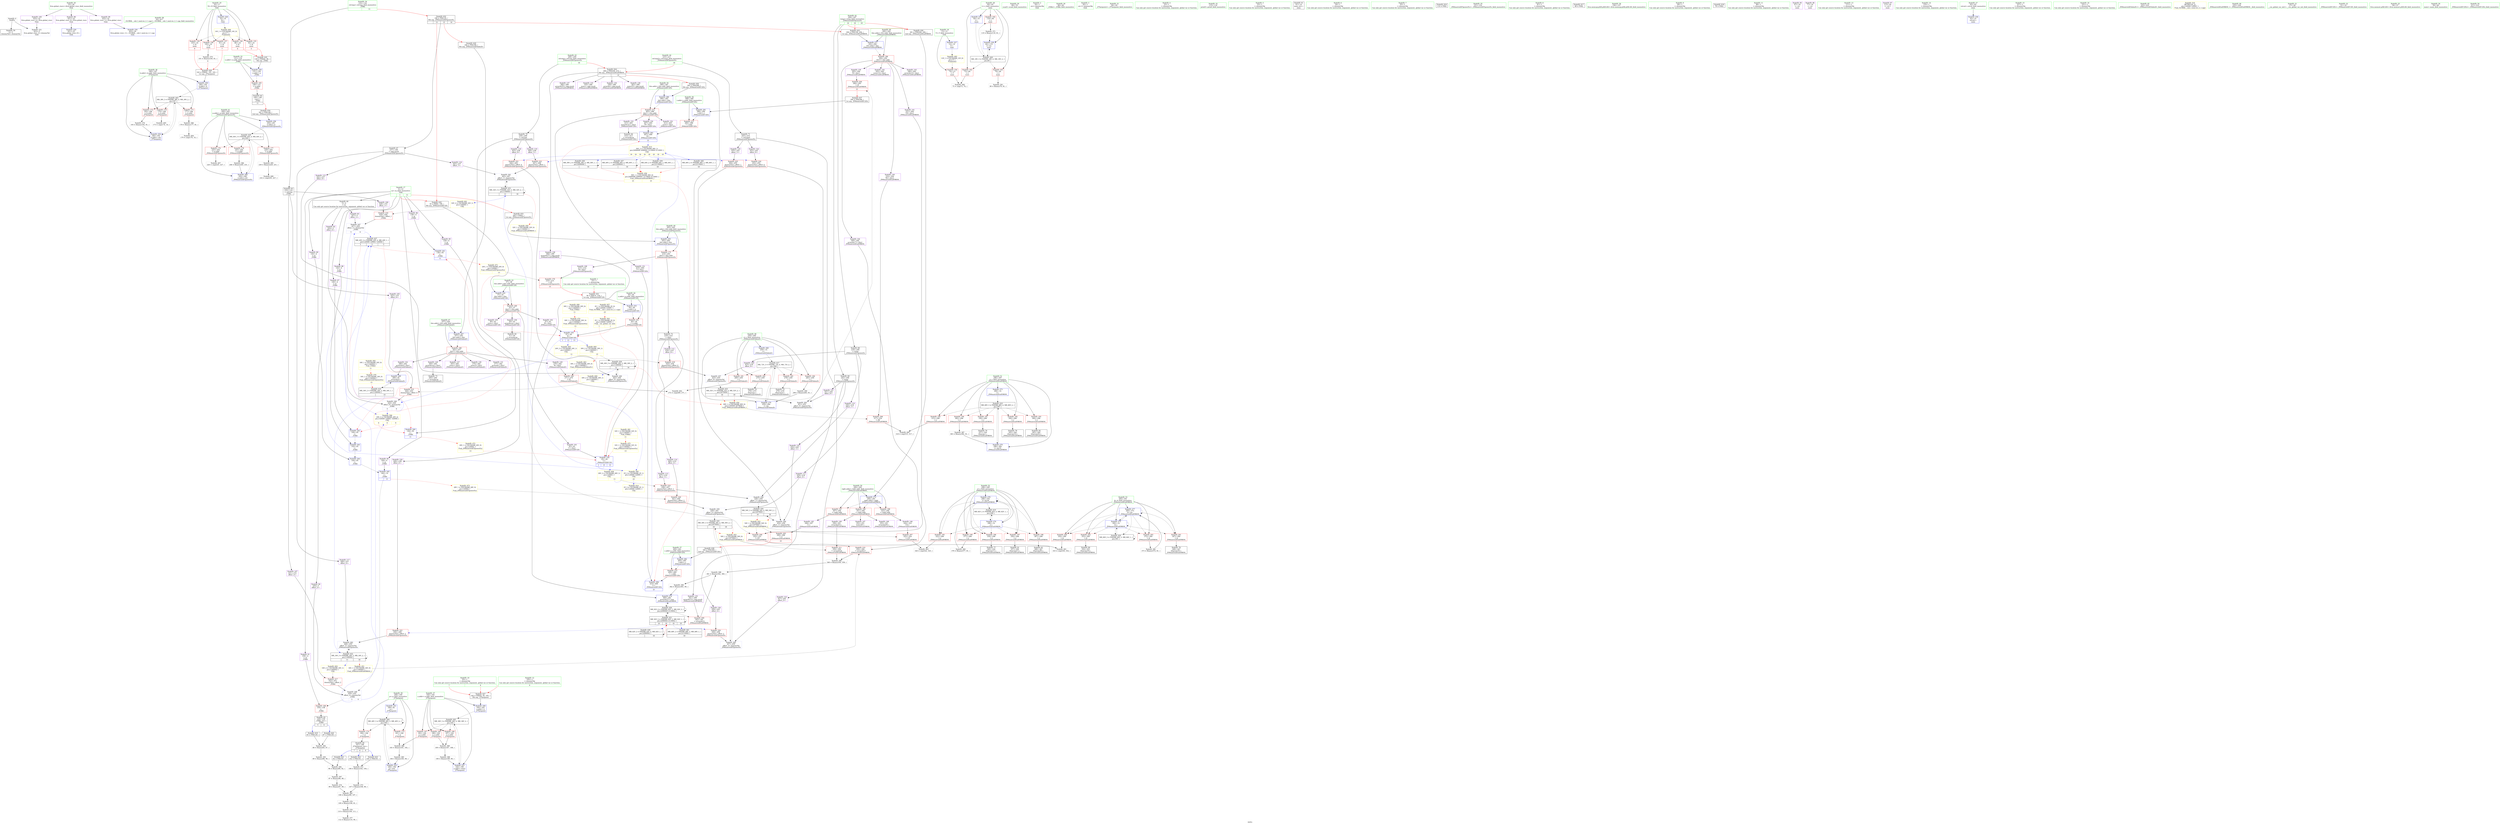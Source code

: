 digraph "SVFG" {
	label="SVFG";

	Node0x55d69ba5acd0 [shape=record,color=grey,label="{NodeID: 0\nNullPtr}"];
	Node0x55d69ba5acd0 -> Node0x55d69ba77470[style=solid];
	Node0x55d69ba5acd0 -> Node0x55d69ba83220[style=solid];
	Node0x55d69baa91d0 [shape=record,color=black,label="{NodeID: 443\nMR_38V_3 = PHI(MR_38V_4, MR_38V_2, )\npts\{167 \}\n}"];
	Node0x55d69baa91d0 -> Node0x55d69ba7dfb0[style=dashed];
	Node0x55d69baa91d0 -> Node0x55d69ba7e080[style=dashed];
	Node0x55d69baa91d0 -> Node0x55d69ba7e150[style=dashed];
	Node0x55d69baa91d0 -> Node0x55d69ba84500[style=dashed];
	Node0x55d69ba857b0 [shape=record,color=blue,label="{NodeID: 277\n300\<--373\nk\<--inc\n_ZN6matrixIiEmlERKS0_\n}"];
	Node0x55d69ba857b0 -> Node0x55d69ba79960[style=dashed];
	Node0x55d69ba857b0 -> Node0x55d69ba79a30[style=dashed];
	Node0x55d69ba857b0 -> Node0x55d69ba79b00[style=dashed];
	Node0x55d69ba857b0 -> Node0x55d69ba79bd0[style=dashed];
	Node0x55d69ba857b0 -> Node0x55d69ba85610[style=dashed];
	Node0x55d69ba857b0 -> Node0x55d69ba857b0[style=dashed];
	Node0x55d69ba857b0 -> Node0x55d69baa1e40[style=dashed];
	Node0x55d69ba79480 [shape=record,color=red,label="{NodeID: 194\n382\<--296\n\<--i\n_ZN6matrixIiEmlERKS0_\n}"];
	Node0x55d69ba79480 -> Node0x55d69ba7f6d0[style=solid];
	Node0x55d69ba767c0 [shape=record,color=purple,label="{NodeID: 111\n439\<--218\noffset_2\<--\n}"];
	Node0x55d69ba767c0 -> Node0x55d69ba84910[style=solid];
	Node0x55d69ba74940 [shape=record,color=green,label="{NodeID: 28\n64\<--65\nt\<--t_field_insensitive\nmain\n}"];
	Node0x55d69ba74940 -> Node0x55d69ba7d930[style=solid];
	Node0x55d69ba74940 -> Node0x55d69ba7da00[style=solid];
	Node0x55d69ba74940 -> Node0x55d69ba7dad0[style=solid];
	Node0x55d69ba74940 -> Node0x55d69ba83730[style=solid];
	Node0x55d69ba74940 -> Node0x55d69ba83800[style=solid];
	Node0x55d69bad4020 [shape=record,color=black,label="{NodeID: 637\n394 = PHI(306, )\n1st arg _ZN6matrixIiEC2Eii }"];
	Node0x55d69bad4020 -> Node0x55d69ba85af0[style=solid];
	Node0x55d69baac570 [shape=record,color=yellow,style=double,label="{NodeID: 471\n24V_1 = ENCHI(MR_24V_0)\npts\{120000 \}\nFun[_ZN6matrixIiE5powerEx]|{|<s1>13}}"];
	Node0x55d69baac570 -> Node0x55d69ba7e700[style=dashed];
	Node0x55d69baac570:s1 -> Node0x55d69ba83590[style=dashed,color=red];
	Node0x55d69ba7f850 [shape=record,color=grey,label="{NodeID: 388\n190 = Binary(189, 90, )\n}"];
	Node0x55d69ba7f850 -> Node0x55d69ba84430[style=solid];
	Node0x55d69ba7ab40 [shape=record,color=red,label="{NodeID: 222\n447\<--446\ndummyVal\<--offset_1\n_ZN6matrixIiE5powerEx\n}"];
	Node0x55d69ba7ab40 -> Node0x55d69ba84ab0[style=solid];
	Node0x55d69ba7c680 [shape=record,color=purple,label="{NodeID: 139\n305\<--304\nR\<--this1\n_ZN6matrixIiEmlERKS0_\n}"];
	Node0x55d69ba7c680 -> Node0x55d69ba79ca0[style=solid];
	Node0x55d69ba771d0 [shape=record,color=green,label="{NodeID: 56\n398\<--399\nr.addr\<--r.addr_field_insensitive\n_ZN6matrixIiEC2Eii\n}"];
	Node0x55d69ba771d0 -> Node0x55d69ba7a3f0[style=solid];
	Node0x55d69ba771d0 -> Node0x55d69ba85af0[style=solid];
	Node0x55d69baa0a40 [shape=record,color=black,label="{NodeID: 416\nMR_34V_2 = PHI(MR_34V_3, MR_34V_1, )\npts\{1340002 \}\n|{|<s1>15}}"];
	Node0x55d69baa0a40 -> Node0x55d69ba85130[style=dashed];
	Node0x55d69baa0a40:s1 -> Node0x55d69baa5ad0[style=dashed,color=blue];
	Node0x55d69ba841c0 [shape=record,color=blue,label="{NodeID: 250\n166\<--163\nb.addr\<--b\n_Z7fastpowii\n}"];
	Node0x55d69ba841c0 -> Node0x55d69baa91d0[style=dashed];
	Node0x55d69ba7dd40 [shape=record,color=red,label="{NodeID: 167\n182\<--164\n\<--a.addr\n_Z7fastpowii\n}"];
	Node0x55d69ba7dd40 -> Node0x55d69ba7f550[style=solid];
	Node0x55d69ba78920 [shape=record,color=black,label="{NodeID: 84\n414\<--413\n\<--arraydecay\n_ZN6matrixIiEC2Eii\n}"];
	Node0x55d69ba653a0 [shape=record,color=green,label="{NodeID: 1\n14\<--1\n\<--dummyObj\nCan only get source location for instruction, argument, global var or function.|{<s0>1}}"];
	Node0x55d69ba653a0:s0 -> Node0x55d69bad3850[style=solid,color=red];
	Node0x55d69baa96d0 [shape=record,color=black,label="{NodeID: 444\nMR_40V_3 = PHI(MR_40V_5, MR_40V_2, )\npts\{169 \}\n}"];
	Node0x55d69baa96d0 -> Node0x55d69ba7e220[style=dashed];
	Node0x55d69baa96d0 -> Node0x55d69ba7e2f0[style=dashed];
	Node0x55d69baa96d0 -> Node0x55d69ba84360[style=dashed];
	Node0x55d69baa96d0 -> Node0x55d69baa96d0[style=dashed];
	Node0x55d69ba85880 [shape=record,color=blue,label="{NodeID: 278\n298\<--378\nj\<--inc29\n_ZN6matrixIiEmlERKS0_\n}"];
	Node0x55d69ba85880 -> Node0x55d69ba79550[style=dashed];
	Node0x55d69ba85880 -> Node0x55d69ba79620[style=dashed];
	Node0x55d69ba85880 -> Node0x55d69ba796f0[style=dashed];
	Node0x55d69ba85880 -> Node0x55d69ba797c0[style=dashed];
	Node0x55d69ba85880 -> Node0x55d69ba79890[style=dashed];
	Node0x55d69ba85880 -> Node0x55d69ba85880[style=dashed];
	Node0x55d69ba85880 -> Node0x55d69baa1940[style=dashed];
	Node0x55d69ba79550 [shape=record,color=red,label="{NodeID: 195\n322\<--298\n\<--j\n_ZN6matrixIiEmlERKS0_\n}"];
	Node0x55d69ba79550 -> Node0x55d69ba80ed0[style=solid];
	Node0x55d69ba76890 [shape=record,color=purple,label="{NodeID: 112\n434\<--219\noffset_0\<--\n}"];
	Node0x55d69ba76890 -> Node0x55d69ba7a800[style=solid];
	Node0x55d69ba74a10 [shape=record,color=green,label="{NodeID: 29\n69\<--70\nscanf\<--scanf_field_insensitive\n}"];
	Node0x55d69bad4130 [shape=record,color=black,label="{NodeID: 638\n395 = PHI(309, )\n2nd arg _ZN6matrixIiEC2Eii }"];
	Node0x55d69bad4130 -> Node0x55d69ba85bc0[style=solid];
	Node0x55d69baac650 [shape=record,color=yellow,style=double,label="{NodeID: 472\n26V_1 = ENCHI(MR_26V_0)\npts\{120001 \}\nFun[_ZN6matrixIiE5powerEx]|{<s0>13}}"];
	Node0x55d69baac650:s0 -> Node0x55d69ba834c0[style=dashed,color=red];
	Node0x55d69ba7f9d0 [shape=record,color=grey,label="{NodeID: 389\n189 = Binary(187, 188, )\n}"];
	Node0x55d69ba7f9d0 -> Node0x55d69ba7f850[style=solid];
	Node0x55d69ba7ac10 [shape=record,color=red,label="{NodeID: 223\n450\<--449\ndummyVal\<--offset_2\n_ZN6matrixIiE5powerEx\n}"];
	Node0x55d69ba7ac10 -> Node0x55d69ba84b80[style=solid];
	Node0x55d69ba7c750 [shape=record,color=purple,label="{NodeID: 140\n316\<--304\nR2\<--this1\n_ZN6matrixIiEmlERKS0_\n}"];
	Node0x55d69ba7c750 -> Node0x55d69ba79e40[style=solid];
	Node0x55d69ba772a0 [shape=record,color=green,label="{NodeID: 57\n400\<--401\nc.addr\<--c.addr_field_insensitive\n_ZN6matrixIiEC2Eii\n}"];
	Node0x55d69ba772a0 -> Node0x55d69ba7a4c0[style=solid];
	Node0x55d69ba772a0 -> Node0x55d69ba85bc0[style=solid];
	Node0x55d69baa0f40 [shape=record,color=black,label="{NodeID: 417\nMR_72V_3 = PHI(MR_72V_4, MR_72V_2, )\npts\{260 \}\n}"];
	Node0x55d69baa0f40 -> Node0x55d69ba7e8a0[style=dashed];
	Node0x55d69baa0f40 -> Node0x55d69ba7e970[style=dashed];
	Node0x55d69baa0f40 -> Node0x55d69ba7ea40[style=dashed];
	Node0x55d69baa0f40 -> Node0x55d69ba7eb10[style=dashed];
	Node0x55d69baa0f40 -> Node0x55d69ba85200[style=dashed];
	Node0x55d69ba84290 [shape=record,color=blue,label="{NodeID: 251\n168\<--81\np\<--\n_Z7fastpowii\n}"];
	Node0x55d69ba84290 -> Node0x55d69baa96d0[style=dashed];
	Node0x55d69ba7de10 [shape=record,color=red,label="{NodeID: 168\n187\<--164\n\<--a.addr\n_Z7fastpowii\n}"];
	Node0x55d69ba7de10 -> Node0x55d69ba7f9d0[style=solid];
	Node0x55d69ba789f0 [shape=record,color=purple,label="{NodeID: 85\n136\<--4\n\<--m\n_Z3fibi\n}"];
	Node0x55d69ba789f0 -> Node0x55d69ba839a0[style=solid];
	Node0x55d69ba6a480 [shape=record,color=green,label="{NodeID: 2\n18\<--1\n.str\<--dummyObj\nGlob }"];
	Node0x55d69ba85950 [shape=record,color=blue,label="{NodeID: 279\n296\<--383\ni\<--inc32\n_ZN6matrixIiEmlERKS0_\n}"];
	Node0x55d69ba85950 -> Node0x55d69baa1440[style=dashed];
	Node0x55d69ba79620 [shape=record,color=red,label="{NodeID: 196\n339\<--298\n\<--j\n_ZN6matrixIiEmlERKS0_\n}"];
	Node0x55d69ba79620 -> Node0x55d69ba78370[style=solid];
	Node0x55d69ba76960 [shape=record,color=purple,label="{NodeID: 113\n437\<--219\noffset_1\<--\n}"];
	Node0x55d69ba76960 -> Node0x55d69ba7a8d0[style=solid];
	Node0x55d69ba74b10 [shape=record,color=green,label="{NodeID: 30\n84\<--85\n_Z3fibi\<--_Z3fibi_field_insensitive\n}"];
	Node0x55d69baac730 [shape=record,color=yellow,style=double,label="{NodeID: 473\n28V_1 = ENCHI(MR_28V_0)\npts\{120002 \}\nFun[_ZN6matrixIiE5powerEx]}"];
	Node0x55d69baac730 -> Node0x55d69ba7a9a0[style=dashed];
	Node0x55d69ba7fb50 [shape=record,color=grey,label="{NodeID: 390\n362 = Binary(361, 90, )\n}"];
	Node0x55d69ba7fb50 -> Node0x55d69ba856e0[style=solid];
	Node0x55d69ba7ace0 [shape=record,color=red,label="{NodeID: 224\n453\<--452\ndummyVal\<--offset_0\n_ZN6matrixIiE5powerEx\n}"];
	Node0x55d69ba7ace0 -> Node0x55d69ba84c50[style=solid];
	Node0x55d69ba7c820 [shape=record,color=purple,label="{NodeID: 141\n331\<--304\nC8\<--this1\n_ZN6matrixIiEmlERKS0_\n}"];
	Node0x55d69ba7c820 -> Node0x55d69ba79fe0[style=solid];
	Node0x55d69ba77370 [shape=record,color=green,label="{NodeID: 58\n24\<--417\n_GLOBAL__sub_I_neal.wu_2_1.cpp\<--_GLOBAL__sub_I_neal.wu_2_1.cpp_field_insensitive\n}"];
	Node0x55d69ba77370 -> Node0x55d69ba7b250[style=solid];
	Node0x55d69baa1440 [shape=record,color=black,label="{NodeID: 418\nMR_80V_3 = PHI(MR_80V_4, MR_80V_2, )\npts\{297 \}\n}"];
	Node0x55d69baa1440 -> Node0x55d69ba7eff0[style=dashed];
	Node0x55d69baa1440 -> Node0x55d69ba7f0c0[style=dashed];
	Node0x55d69baa1440 -> Node0x55d69ba792e0[style=dashed];
	Node0x55d69baa1440 -> Node0x55d69ba793b0[style=dashed];
	Node0x55d69baa1440 -> Node0x55d69ba79480[style=dashed];
	Node0x55d69baa1440 -> Node0x55d69ba85950[style=dashed];
	Node0x55d69ba84360 [shape=record,color=blue,label="{NodeID: 252\n168\<--184\np\<--rem\n_Z7fastpowii\n}"];
	Node0x55d69ba84360 -> Node0x55d69baa96d0[style=dashed];
	Node0x55d69ba7dee0 [shape=record,color=red,label="{NodeID: 169\n188\<--164\n\<--a.addr\n_Z7fastpowii\n}"];
	Node0x55d69ba7dee0 -> Node0x55d69ba7f9d0[style=solid];
	Node0x55d69ba78ac0 [shape=record,color=purple,label="{NodeID: 86\n138\<--4\n\<--m\n_Z3fibi\n}"];
	Node0x55d69ba78ac0 -> Node0x55d69ba83a70[style=solid];
	Node0x55d69ba6b710 [shape=record,color=green,label="{NodeID: 3\n20\<--1\n.str.1\<--dummyObj\nGlob }"];
	Node0x55d69ba85a20 [shape=record,color=blue,label="{NodeID: 280\n396\<--393\nthis.addr\<--this\n_ZN6matrixIiEC2Eii\n}"];
	Node0x55d69ba85a20 -> Node0x55d69ba7a320[style=dashed];
	Node0x55d69ba796f0 [shape=record,color=red,label="{NodeID: 197\n356\<--298\n\<--j\n_ZN6matrixIiEmlERKS0_\n}"];
	Node0x55d69ba796f0 -> Node0x55d69ba786b0[style=solid];
	Node0x55d69ba76a30 [shape=record,color=purple,label="{NodeID: 114\n440\<--219\noffset_2\<--\n}"];
	Node0x55d69ba76a30 -> Node0x55d69ba7a9a0[style=solid];
	Node0x55d69ba74c10 [shape=record,color=green,label="{NodeID: 31\n94\<--95\n_Z7fastpowii\<--_Z7fastpowii_field_insensitive\n}"];
	Node0x55d69baac810 [shape=record,color=yellow,style=double,label="{NodeID: 474\n30V_1 = ENCHI(MR_30V_0)\npts\{1340000 \}\nFun[_ZN6matrixIiE5powerEx]|{<s0>13}}"];
	Node0x55d69baac810:s0 -> Node0x55d69ba83590[style=dashed,color=red];
	Node0x55d69ba7fcd0 [shape=record,color=grey,label="{NodeID: 391\n80 = Binary(79, 81, )\n}"];
	Node0x55d69ba7adb0 [shape=record,color=red,label="{NodeID: 225\n456\<--455\ndummyVal\<--offset_1\n_ZN6matrixIiE5powerEx\n}"];
	Node0x55d69ba7adb0 -> Node0x55d69ba84d20[style=solid];
	Node0x55d69ba7c8f0 [shape=record,color=purple,label="{NodeID: 142\n343\<--304\nnums13\<--this1\n_ZN6matrixIiEmlERKS0_\n}"];
	Node0x55d69ba77470 [shape=record,color=black,label="{NodeID: 59\n2\<--3\ndummyVal\<--dummyVal\n}"];
	Node0x55d69baa1940 [shape=record,color=black,label="{NodeID: 419\nMR_82V_2 = PHI(MR_82V_4, MR_82V_1, )\npts\{299 \}\n}"];
	Node0x55d69baa1940 -> Node0x55d69ba85540[style=dashed];
	Node0x55d69ba84430 [shape=record,color=blue,label="{NodeID: 253\n164\<--190\na.addr\<--rem2\n_Z7fastpowii\n}"];
	Node0x55d69ba84430 -> Node0x55d69baa8cd0[style=dashed];
	Node0x55d69ba7dfb0 [shape=record,color=red,label="{NodeID: 170\n174\<--166\n\<--b.addr\n_Z7fastpowii\n}"];
	Node0x55d69ba7dfb0 -> Node0x55d69ba8fdd0[style=solid];
	Node0x55d69ba78b90 [shape=record,color=purple,label="{NodeID: 87\n140\<--4\n\<--m\n_Z3fibi\n}"];
	Node0x55d69ba78b90 -> Node0x55d69ba83b40[style=solid];
	Node0x55d69ba72c90 [shape=record,color=green,label="{NodeID: 4\n23\<--1\n\<--dummyObj\nCan only get source location for instruction, argument, global var or function.}"];
	Node0x55d69ba85af0 [shape=record,color=blue,label="{NodeID: 281\n398\<--394\nr.addr\<--r\n_ZN6matrixIiEC2Eii\n}"];
	Node0x55d69ba85af0 -> Node0x55d69ba7a3f0[style=dashed];
	Node0x55d69ba797c0 [shape=record,color=red,label="{NodeID: 198\n367\<--298\n\<--j\n_ZN6matrixIiEmlERKS0_\n}"];
	Node0x55d69ba797c0 -> Node0x55d69ba78850[style=solid];
	Node0x55d69ba7b300 [shape=record,color=purple,label="{NodeID: 115\n442\<--237\noffset_0\<--\n}"];
	Node0x55d69ba7b300 -> Node0x55d69ba849e0[style=solid];
	Node0x55d69ba74d10 [shape=record,color=green,label="{NodeID: 32\n115\<--116\nprintf\<--printf_field_insensitive\n}"];
	Node0x55d69baac8f0 [shape=record,color=yellow,style=double,label="{NodeID: 475\n32V_1 = ENCHI(MR_32V_0)\npts\{1340001 \}\nFun[_ZN6matrixIiE5powerEx]|{<s0>13}}"];
	Node0x55d69baac8f0:s0 -> Node0x55d69ba834c0[style=dashed,color=red];
	Node0x55d69ba7fe50 [shape=record,color=grey,label="{NodeID: 392\n88 = Binary(83, 87, )\n}"];
	Node0x55d69ba7fe50 -> Node0x55d69ba7ffd0[style=solid];
	Node0x55d69ba7ae80 [shape=record,color=red,label="{NodeID: 226\n459\<--458\ndummyVal\<--offset_2\n_ZN6matrixIiE5powerEx\n}"];
	Node0x55d69ba7ae80 -> Node0x55d69ba84df0[style=solid];
	Node0x55d69ba7c9c0 [shape=record,color=purple,label="{NodeID: 143\n346\<--304\narrayidx15\<--this1\n_ZN6matrixIiEmlERKS0_\n}"];
	Node0x55d69ba77570 [shape=record,color=black,label="{NodeID: 60\n5\<--4\n\<--m\nCan only get source location for instruction, argument, global var or function.}"];
	Node0x55d69ba77570 -> Node0x55d69ba78fa0[style=solid];
	Node0x55d69ba77570 -> Node0x55d69ba79070[style=solid];
	Node0x55d69ba77570 -> Node0x55d69ba79140[style=solid];
	Node0x55d69baae260 [shape=record,color=yellow,style=double,label="{NodeID: 503\n2V_1 = ENCHI(MR_2V_0)\npts\{120000 120001 \}\nFun[__cxx_global_var_init]|{<s0>1|<s1>1}}"];
	Node0x55d69baae260:s0 -> Node0x55d69ba834c0[style=dashed,color=red];
	Node0x55d69baae260:s1 -> Node0x55d69ba83590[style=dashed,color=red];
	Node0x55d69baa1e40 [shape=record,color=black,label="{NodeID: 420\nMR_84V_2 = PHI(MR_84V_3, MR_84V_1, )\npts\{301 \}\n}"];
	Node0x55d69baa1e40 -> Node0x55d69ba85610[style=dashed];
	Node0x55d69baa1e40 -> Node0x55d69baa1e40[style=dashed];
	Node0x55d69ba84500 [shape=record,color=blue,label="{NodeID: 254\n166\<--193\nb.addr\<--shr\n_Z7fastpowii\n}"];
	Node0x55d69ba84500 -> Node0x55d69baa91d0[style=dashed];
	Node0x55d69ba7e080 [shape=record,color=red,label="{NodeID: 171\n177\<--166\n\<--b.addr\n_Z7fastpowii\n}"];
	Node0x55d69ba7e080 -> Node0x55d69ba8b840[style=solid];
	Node0x55d69ba78c60 [shape=record,color=purple,label="{NodeID: 88\n142\<--4\n\<--m\n_Z3fibi\n}"];
	Node0x55d69ba78c60 -> Node0x55d69ba83c10[style=solid];
	Node0x55d69ba72d20 [shape=record,color=green,label="{NodeID: 5\n53\<--1\n\<--dummyObj\nCan only get source location for instruction, argument, global var or function.}"];
	Node0x55d69bab5a50 [shape=record,color=yellow,style=double,label="{NodeID: 614\n2V_2 = CSCHI(MR_2V_1)\npts\{120000 120001 \}\nCS[]}"];
	Node0x55d69ba85bc0 [shape=record,color=blue,label="{NodeID: 282\n400\<--395\nc.addr\<--c\n_ZN6matrixIiEC2Eii\n}"];
	Node0x55d69ba85bc0 -> Node0x55d69ba7a4c0[style=dashed];
	Node0x55d69ba79890 [shape=record,color=red,label="{NodeID: 199\n377\<--298\n\<--j\n_ZN6matrixIiEmlERKS0_\n}"];
	Node0x55d69ba79890 -> Node0x55d69ba8bcc0[style=solid];
	Node0x55d69ba7b3d0 [shape=record,color=purple,label="{NodeID: 116\n445\<--237\noffset_1\<--\n}"];
	Node0x55d69ba7b3d0 -> Node0x55d69ba84ab0[style=solid];
	Node0x55d69ba74e10 [shape=record,color=green,label="{NodeID: 33\n131\<--132\nn.addr\<--n.addr_field_insensitive\n_Z3fibi\n}"];
	Node0x55d69ba74e10 -> Node0x55d69ba7dba0[style=solid];
	Node0x55d69ba74e10 -> Node0x55d69ba838d0[style=solid];
	Node0x55d69baac9d0 [shape=record,color=yellow,style=double,label="{NodeID: 476\n34V_1 = ENCHI(MR_34V_0)\npts\{1340002 \}\nFun[_ZN6matrixIiE5powerEx]|{<s0>15}}"];
	Node0x55d69baac9d0:s0 -> Node0x55d69baa0a40[style=dashed,color=red];
	Node0x55d69ba7ffd0 [shape=record,color=grey,label="{NodeID: 393\n89 = Binary(88, 90, )\n}"];
	Node0x55d69ba7ffd0 -> Node0x55d69ba80150[style=solid];
	Node0x55d69ba7af50 [shape=record,color=blue,label="{NodeID: 227\n13\<--14\nT\<--\nGlob }"];
	Node0x55d69ba7af50 -> Node0x55d69baad8e0[style=dashed];
	Node0x55d69ba7ca90 [shape=record,color=purple,label="{NodeID: 144\n349\<--304\narrayidx17\<--this1\n_ZN6matrixIiEmlERKS0_\n}"];
	Node0x55d69ba7ca90 -> Node0x55d69ba7a180[style=solid];
	Node0x55d69ba77670 [shape=record,color=black,label="{NodeID: 61\n61\<--14\nmain_ret\<--\nmain\n}"];
	Node0x55d69baa2340 [shape=record,color=black,label="{NodeID: 421\nMR_92V_2 = PHI(MR_92V_3, MR_92V_1, )\npts\{2090002 2110002 \}\n|{|<s2>16|<s3>16|<s4>18|<s5>18}}"];
	Node0x55d69baa2340 -> Node0x55d69baa2340[style=dashed];
	Node0x55d69baa2340 -> Node0x55d69baa3ca0[style=dashed];
	Node0x55d69baa2340:s2 -> Node0x55d69ba7ac10[style=dashed,color=blue];
	Node0x55d69baa2340:s3 -> Node0x55d69baa78d0[style=dashed,color=blue];
	Node0x55d69baa2340:s4 -> Node0x55d69ba7ae80[style=dashed,color=blue];
	Node0x55d69baa2340:s5 -> Node0x55d69baa87d0[style=dashed,color=blue];
	Node0x55d69ba845d0 [shape=record,color=blue,label="{NodeID: 255\n202\<--200\nthis.addr\<--this\n_ZN6matrixIiE5powerEx\n}"];
	Node0x55d69ba845d0 -> Node0x55d69ba7e3c0[style=dashed];
	Node0x55d69ba7e150 [shape=record,color=red,label="{NodeID: 172\n192\<--166\n\<--b.addr\n_Z7fastpowii\n}"];
	Node0x55d69ba7e150 -> Node0x55d69ba8b240[style=solid];
	Node0x55d69ba78d30 [shape=record,color=purple,label="{NodeID: 89\n144\<--4\n\<--m\n_Z3fibi\n}"];
	Node0x55d69ba78d30 -> Node0x55d69ba83ce0[style=solid];
	Node0x55d69ba72db0 [shape=record,color=green,label="{NodeID: 6\n54\<--1\n\<--dummyObj\nCan only get source location for instruction, argument, global var or function.}"];
	Node0x55d69bab5bb0 [shape=record,color=yellow,style=double,label="{NodeID: 615\n94V_2 = CSCHI(MR_94V_1)\npts\{2090000 2090001 2110000 2110001 \}\nCS[]|{<s0>16|<s1>16|<s2>16|<s3>16|<s4>18|<s5>18|<s6>18|<s7>18}}"];
	Node0x55d69bab5bb0:s0 -> Node0x55d69ba7aa70[style=dashed,color=blue];
	Node0x55d69bab5bb0:s1 -> Node0x55d69ba7ab40[style=dashed,color=blue];
	Node0x55d69bab5bb0:s2 -> Node0x55d69baa6ed0[style=dashed,color=blue];
	Node0x55d69bab5bb0:s3 -> Node0x55d69baa73d0[style=dashed,color=blue];
	Node0x55d69bab5bb0:s4 -> Node0x55d69ba7ace0[style=dashed,color=blue];
	Node0x55d69bab5bb0:s5 -> Node0x55d69ba7adb0[style=dashed,color=blue];
	Node0x55d69bab5bb0:s6 -> Node0x55d69baa7dd0[style=dashed,color=blue];
	Node0x55d69bab5bb0:s7 -> Node0x55d69baa82d0[style=dashed,color=blue];
	Node0x55d69ba85c90 [shape=record,color=blue,label="{NodeID: 283\n407\<--406\nR\<--\n_ZN6matrixIiEC2Eii\n|{<s0>21}}"];
	Node0x55d69ba85c90:s0 -> Node0x55d69bab5bb0[style=dashed,color=blue];
	Node0x55d69ba79960 [shape=record,color=red,label="{NodeID: 200\n330\<--300\n\<--k\n_ZN6matrixIiEmlERKS0_\n}"];
	Node0x55d69ba79960 -> Node0x55d69ba80bd0[style=solid];
	Node0x55d69ba7b4a0 [shape=record,color=purple,label="{NodeID: 117\n448\<--237\noffset_2\<--\n}"];
	Node0x55d69ba7b4a0 -> Node0x55d69ba84b80[style=solid];
	Node0x55d69ba74ee0 [shape=record,color=green,label="{NodeID: 34\n133\<--134\nref.tmp\<--ref.tmp_field_insensitive\n_Z3fibi\n|{|<s1>11}}"];
	Node0x55d69ba74ee0 -> Node0x55d69ba77810[style=solid];
	Node0x55d69ba74ee0:s1 -> Node0x55d69bad39a0[style=solid,color=red];
	Node0x55d69ba80150 [shape=record,color=grey,label="{NodeID: 394\n96 = Binary(89, 92, )\n}"];
	Node0x55d69ba80150 -> Node0x55d69ba805d0[style=solid];
	Node0x55d69ba7b050 [shape=record,color=blue,label="{NodeID: 228\n16\<--14\nN\<--\nGlob }"];
	Node0x55d69ba7b050 -> Node0x55d69baad9f0[style=dashed];
	Node0x55d69ba7cb60 [shape=record,color=purple,label="{NodeID: 145\n308\<--307\nC\<--\n_ZN6matrixIiEmlERKS0_\n}"];
	Node0x55d69ba7cb60 -> Node0x55d69ba79d70[style=solid];
	Node0x55d69ba77740 [shape=record,color=black,label="{NodeID: 62\n51\<--50\n\<--arraydecay\n_ZN6matrixIiEC2Ei\n}"];
	Node0x55d69ba846a0 [shape=record,color=blue,label="{NodeID: 256\n204\<--201\np.addr\<--p\n_ZN6matrixIiE5powerEx\n}"];
	Node0x55d69ba846a0 -> Node0x55d69baa4bd0[style=dashed];
	Node0x55d69ba7e220 [shape=record,color=red,label="{NodeID: 173\n181\<--168\n\<--p\n_Z7fastpowii\n}"];
	Node0x55d69ba7e220 -> Node0x55d69ba7f550[style=solid];
	Node0x55d69ba78e00 [shape=record,color=purple,label="{NodeID: 90\n146\<--4\n\<--m\n_Z3fibi\n}"];
	Node0x55d69ba78e00 -> Node0x55d69ba83db0[style=solid];
	Node0x55d69ba72e40 [shape=record,color=green,label="{NodeID: 7\n55\<--1\n\<--dummyObj\nCan only get source location for instruction, argument, global var or function.}"];
	Node0x55d69bacf500 [shape=record,color=black,label="{NodeID: 616\n114 = PHI()\n}"];
	Node0x55d69baaa910 [shape=record,color=yellow,style=double,label="{NodeID: 450\n32V_1 = ENCHI(MR_32V_0)\npts\{1340001 \}\nFun[_ZN6matrixIiEmlERKS0_]}"];
	Node0x55d69baaa910 -> Node0x55d69ba79fe0[style=dashed];
	Node0x55d69ba85d60 [shape=record,color=blue,label="{NodeID: 284\n410\<--409\nC\<--\n_ZN6matrixIiEC2Eii\n|{<s0>21}}"];
	Node0x55d69ba85d60:s0 -> Node0x55d69bab5bb0[style=dashed,color=blue];
	Node0x55d69ba79a30 [shape=record,color=red,label="{NodeID: 201\n347\<--300\n\<--k\n_ZN6matrixIiEmlERKS0_\n}"];
	Node0x55d69ba79a30 -> Node0x55d69ba78510[style=solid];
	Node0x55d69ba7b570 [shape=record,color=purple,label="{NodeID: 118\n443\<--238\noffset_0\<--\n}"];
	Node0x55d69ba7b570 -> Node0x55d69ba7aa70[style=solid];
	Node0x55d69ba74fb0 [shape=record,color=green,label="{NodeID: 35\n151\<--152\n_ZN6matrixIiE5powerEx\<--_ZN6matrixIiE5powerEx_field_insensitive\n}"];
	Node0x55d69ba802d0 [shape=record,color=grey,label="{NodeID: 395\n230 = Binary(229, 231, )\n}"];
	Node0x55d69ba802d0 -> Node0x55d69ba90250[style=solid];
	Node0x55d69ba7b150 [shape=record,color=blue,label="{NodeID: 229\n421\<--23\nllvm.global_ctors_0\<--\nGlob }"];
	Node0x55d69ba7cc30 [shape=record,color=purple,label="{NodeID: 146\n324\<--323\nC4\<--\n_ZN6matrixIiEmlERKS0_\n}"];
	Node0x55d69ba7cc30 -> Node0x55d69ba79f10[style=solid];
	Node0x55d69ba77810 [shape=record,color=black,label="{NodeID: 63\n153\<--133\n\<--ref.tmp\n_Z3fibi\n}"];
	Node0x55d69ba77810 -> Node0x55d69ba762e0[style=solid];
	Node0x55d69ba77810 -> Node0x55d69ba763b0[style=solid];
	Node0x55d69ba77810 -> Node0x55d69ba76480[style=solid];
	Node0x55d69ba84770 [shape=record,color=blue, style = dotted,label="{NodeID: 257\n433\<--435\noffset_0\<--dummyVal\n_ZN6matrixIiE5powerEx\n}"];
	Node0x55d69ba84770 -> Node0x55d69baa5fd0[style=dashed];
	Node0x55d69ba7e2f0 [shape=record,color=red,label="{NodeID: 174\n196\<--168\n\<--p\n_Z7fastpowii\n}"];
	Node0x55d69ba7e2f0 -> Node0x55d69ba77a80[style=solid];
	Node0x55d69ba78ed0 [shape=record,color=purple,label="{NodeID: 91\n158\<--4\n\<--m\n_Z3fibi\n}"];
	Node0x55d69ba78ed0 -> Node0x55d69ba7dc70[style=solid];
	Node0x55d69ba73680 [shape=record,color=green,label="{NodeID: 8\n81\<--1\n\<--dummyObj\nCan only get source location for instruction, argument, global var or function.}"];
	Node0x55d69bad2210 [shape=record,color=black,label="{NodeID: 617\n68 = PHI()\n}"];
	Node0x55d69baaa9f0 [shape=record,color=yellow,style=double,label="{NodeID: 451\n34V_1 = ENCHI(MR_34V_0)\npts\{1340002 \}\nFun[_ZN6matrixIiEmlERKS0_]}"];
	Node0x55d69baaa9f0 -> Node0x55d69ba7a180[style=dashed];
	Node0x55d69ba79b00 [shape=record,color=red,label="{NodeID: 202\n353\<--300\n\<--k\n_ZN6matrixIiEmlERKS0_\n}"];
	Node0x55d69ba79b00 -> Node0x55d69ba785e0[style=solid];
	Node0x55d69ba7b640 [shape=record,color=purple,label="{NodeID: 119\n446\<--238\noffset_1\<--\n}"];
	Node0x55d69ba7b640 -> Node0x55d69ba7ab40[style=solid];
	Node0x55d69ba750b0 [shape=record,color=green,label="{NodeID: 36\n156\<--157\nllvm.memcpy.p0i8.p0i8.i64\<--llvm.memcpy.p0i8.p0i8.i64_field_insensitive\n}"];
	Node0x55d69ba80450 [shape=record,color=grey,label="{NodeID: 396\n360 = Binary(350, 359, )\n}"];
	Node0x55d69ba80450 -> Node0x55d69ba80750[style=solid];
	Node0x55d69ba7b250 [shape=record,color=blue,label="{NodeID: 230\n422\<--24\nllvm.global_ctors_1\<--_GLOBAL__sub_I_neal.wu_2_1.cpp\nGlob }"];
	Node0x55d69ba7cd00 [shape=record,color=purple,label="{NodeID: 147\n352\<--351\nnums18\<--\n_ZN6matrixIiEmlERKS0_\n}"];
	Node0x55d69ba778e0 [shape=record,color=black,label="{NodeID: 64\n149\<--148\nconv\<--\n_Z3fibi\n|{<s0>11}}"];
	Node0x55d69ba778e0:s0 -> Node0x55d69bad3cb0[style=solid,color=red];
	Node0x55d69ba84840 [shape=record,color=blue, style = dotted,label="{NodeID: 258\n436\<--438\noffset_1\<--dummyVal\n_ZN6matrixIiE5powerEx\n}"];
	Node0x55d69ba84840 -> Node0x55d69baa64d0[style=dashed];
	Node0x55d69ba7e3c0 [shape=record,color=red,label="{NodeID: 175\n214\<--202\nthis1\<--this.addr\n_ZN6matrixIiE5powerEx\n}"];
	Node0x55d69ba7e3c0 -> Node0x55d69ba77f60[style=solid];
	Node0x55d69ba7e3c0 -> Node0x55d69ba76550[style=solid];
	Node0x55d69ba78fa0 [shape=record,color=purple,label="{NodeID: 92\n424\<--5\noffset_0\<--\n}"];
	Node0x55d69ba78fa0 -> Node0x55d69ba83e80[style=solid];
	Node0x55d69ba73710 [shape=record,color=green,label="{NodeID: 9\n90\<--1\n\<--dummyObj\nCan only get source location for instruction, argument, global var or function.}"];
	Node0x55d69bad2310 [shape=record,color=black,label="{NodeID: 618\n78 = PHI()\n}"];
	Node0x55d69ba9e340 [shape=record,color=yellow,style=double,label="{NodeID: 452\n54V_1 = ENCHI(MR_54V_0)\npts\{2070001 \}\nFun[_ZN6matrixIiEmlERKS0_]}"];
	Node0x55d69ba9e340 -> Node0x55d69ba79d70[style=dashed];
	Node0x55d69ba9e340 -> Node0x55d69ba79f10[style=dashed];
	Node0x55d69ba9e340 -> Node0x55d69ba79fe0[style=dashed];
	Node0x55d69ba79bd0 [shape=record,color=red,label="{NodeID: 203\n372\<--300\n\<--k\n_ZN6matrixIiEmlERKS0_\n}"];
	Node0x55d69ba79bd0 -> Node0x55d69ba8b9c0[style=solid];
	Node0x55d69ba7b710 [shape=record,color=purple,label="{NodeID: 120\n449\<--238\noffset_2\<--\n}"];
	Node0x55d69ba7b710 -> Node0x55d69ba7ac10[style=solid];
	Node0x55d69ba751b0 [shape=record,color=green,label="{NodeID: 37\n164\<--165\na.addr\<--a.addr_field_insensitive\n_Z7fastpowii\n}"];
	Node0x55d69ba751b0 -> Node0x55d69ba7dd40[style=solid];
	Node0x55d69ba751b0 -> Node0x55d69ba7de10[style=solid];
	Node0x55d69ba751b0 -> Node0x55d69ba7dee0[style=solid];
	Node0x55d69ba751b0 -> Node0x55d69ba840f0[style=solid];
	Node0x55d69ba751b0 -> Node0x55d69ba84430[style=solid];
	Node0x55d69ba805d0 [shape=record,color=grey,label="{NodeID: 397\n97 = Binary(96, 98, )\n}"];
	Node0x55d69ba805d0 -> Node0x55d69ba8af40[style=solid];
	Node0x55d69ba83220 [shape=record,color=blue, style = dotted,label="{NodeID: 231\n423\<--3\nllvm.global_ctors_2\<--dummyVal\nGlob }"];
	Node0x55d69ba7cdd0 [shape=record,color=purple,label="{NodeID: 148\n355\<--351\narrayidx20\<--\n_ZN6matrixIiEmlERKS0_\n}"];
	Node0x55d69ba779b0 [shape=record,color=black,label="{NodeID: 65\n129\<--159\n_Z3fibi_ret\<--\n_Z3fibi\n|{<s0>5|<s1>6}}"];
	Node0x55d69ba779b0:s0 -> Node0x55d69bad2410[style=solid,color=blue];
	Node0x55d69ba779b0:s1 -> Node0x55d69bad2600[style=solid,color=blue];
	Node0x55d69ba84910 [shape=record,color=blue, style = dotted,label="{NodeID: 259\n439\<--441\noffset_2\<--dummyVal\n_ZN6matrixIiE5powerEx\n}"];
	Node0x55d69ba84910 -> Node0x55d69baa69d0[style=dashed];
	Node0x55d69ba7e490 [shape=record,color=red,label="{NodeID: 176\n225\<--204\n\<--p.addr\n_ZN6matrixIiE5powerEx\n}"];
	Node0x55d69ba7e490 -> Node0x55d69ba900d0[style=solid];
	Node0x55d69ba79070 [shape=record,color=purple,label="{NodeID: 93\n427\<--5\noffset_1\<--\n}"];
	Node0x55d69ba79070 -> Node0x55d69ba83f50[style=solid];
	Node0x55d69ba737d0 [shape=record,color=green,label="{NodeID: 10\n93\<--1\n\<--dummyObj\nCan only get source location for instruction, argument, global var or function.|{<s0>7|<s1>8}}"];
	Node0x55d69ba737d0:s0 -> Node0x55d69bad32d0[style=solid,color=red];
	Node0x55d69ba737d0:s1 -> Node0x55d69bad32d0[style=solid,color=red];
	Node0x55d69bad2410 [shape=record,color=black,label="{NodeID: 619\n83 = PHI(129, )\n}"];
	Node0x55d69bad2410 -> Node0x55d69ba7fe50[style=solid];
	Node0x55d69ba9e420 [shape=record,color=yellow,style=double,label="{NodeID: 453\n56V_1 = ENCHI(MR_56V_0)\npts\{2070002 \}\nFun[_ZN6matrixIiEmlERKS0_]}"];
	Node0x55d69ba9e420 -> Node0x55d69ba7a180[style=dashed];
	Node0x55d69ba9e420 -> Node0x55d69ba7a250[style=dashed];
	Node0x55d69ba79ca0 [shape=record,color=red,label="{NodeID: 204\n306\<--305\n\<--R\n_ZN6matrixIiEmlERKS0_\n|{<s0>21}}"];
	Node0x55d69ba79ca0:s0 -> Node0x55d69bad4020[style=solid,color=red];
	Node0x55d69ba7b7e0 [shape=record,color=purple,label="{NodeID: 121\n451\<--242\noffset_0\<--\n}"];
	Node0x55d69ba7b7e0 -> Node0x55d69ba84c50[style=solid];
	Node0x55d69ba75280 [shape=record,color=green,label="{NodeID: 38\n166\<--167\nb.addr\<--b.addr_field_insensitive\n_Z7fastpowii\n}"];
	Node0x55d69ba75280 -> Node0x55d69ba7dfb0[style=solid];
	Node0x55d69ba75280 -> Node0x55d69ba7e080[style=solid];
	Node0x55d69ba75280 -> Node0x55d69ba7e150[style=solid];
	Node0x55d69ba75280 -> Node0x55d69ba841c0[style=solid];
	Node0x55d69ba75280 -> Node0x55d69ba84500[style=solid];
	Node0x55d69ba80750 [shape=record,color=grey,label="{NodeID: 398\n361 = Binary(342, 360, )\n}"];
	Node0x55d69ba80750 -> Node0x55d69ba7fb50[style=solid];
	Node0x55d69ba83320 [shape=record,color=blue,label="{NodeID: 232\n37\<--35\nthis.addr\<--this\n_ZN6matrixIiEC2Ei\n}"];
	Node0x55d69ba83320 -> Node0x55d69ba7d790[style=dashed];
	Node0x55d69ba7cea0 [shape=record,color=purple,label="{NodeID: 149\n358\<--351\narrayidx22\<--\n_ZN6matrixIiEmlERKS0_\n}"];
	Node0x55d69ba7cea0 -> Node0x55d69ba7a250[style=solid];
	Node0x55d69ba77a80 [shape=record,color=black,label="{NodeID: 66\n161\<--196\n_Z7fastpowii_ret\<--\n_Z7fastpowii\n|{<s0>7|<s1>8|<s2>9}}"];
	Node0x55d69ba77a80:s0 -> Node0x55d69bad2700[style=solid,color=blue];
	Node0x55d69ba77a80:s1 -> Node0x55d69bad2840[style=solid,color=blue];
	Node0x55d69ba77a80:s2 -> Node0x55d69bad2980[style=solid,color=blue];
	Node0x55d69baa3ca0 [shape=record,color=black,label="{NodeID: 426\nMR_92V_4 = PHI(MR_92V_5, MR_92V_3, )\npts\{2090002 2110002 \}\n}"];
	Node0x55d69baa3ca0 -> Node0x55d69ba7a0b0[style=dashed];
	Node0x55d69baa3ca0 -> Node0x55d69ba856e0[style=dashed];
	Node0x55d69baa3ca0 -> Node0x55d69baa2340[style=dashed];
	Node0x55d69baa3ca0 -> Node0x55d69baa3ca0[style=dashed];
	Node0x55d69ba849e0 [shape=record,color=blue, style = dotted,label="{NodeID: 260\n442\<--444\noffset_0\<--dummyVal\n_ZN6matrixIiE5powerEx\n}"];
	Node0x55d69ba849e0 -> Node0x55d69baa50d0[style=dashed];
	Node0x55d69ba7e560 [shape=record,color=red,label="{NodeID: 177\n229\<--204\n\<--p.addr\n_ZN6matrixIiE5powerEx\n}"];
	Node0x55d69ba7e560 -> Node0x55d69ba802d0[style=solid];
	Node0x55d69ba79140 [shape=record,color=purple,label="{NodeID: 94\n430\<--5\noffset_2\<--\n}"];
	Node0x55d69ba79140 -> Node0x55d69ba84020[style=solid];
	Node0x55d69ba738d0 [shape=record,color=green,label="{NodeID: 11\n98\<--1\n\<--dummyObj\nCan only get source location for instruction, argument, global var or function.}"];
	Node0x55d69bad2600 [shape=record,color=black,label="{NodeID: 620\n87 = PHI(129, )\n}"];
	Node0x55d69bad2600 -> Node0x55d69ba7fe50[style=solid];
	Node0x55d69ba9e500 [shape=record,color=yellow,style=double,label="{NodeID: 454\n90V_1 = ENCHI(MR_90V_0)\npts\{1340000 2070000 \}\nFun[_ZN6matrixIiEmlERKS0_]}"];
	Node0x55d69ba9e500 -> Node0x55d69ba79ca0[style=dashed];
	Node0x55d69ba9e500 -> Node0x55d69ba79e40[style=dashed];
	Node0x55d69ba8aac0 [shape=record,color=grey,label="{NodeID: 371\n119 = Binary(118, 81, )\n}"];
	Node0x55d69ba8aac0 -> Node0x55d69ba83800[style=solid];
	Node0x55d69ba79d70 [shape=record,color=red,label="{NodeID: 205\n309\<--308\n\<--C\n_ZN6matrixIiEmlERKS0_\n|{<s0>21}}"];
	Node0x55d69ba79d70:s0 -> Node0x55d69bad4130[style=solid,color=red];
	Node0x55d69ba7b8b0 [shape=record,color=purple,label="{NodeID: 122\n454\<--242\noffset_1\<--\n}"];
	Node0x55d69ba7b8b0 -> Node0x55d69ba84d20[style=solid];
	Node0x55d69ba75350 [shape=record,color=green,label="{NodeID: 39\n168\<--169\np\<--p_field_insensitive\n_Z7fastpowii\n}"];
	Node0x55d69ba75350 -> Node0x55d69ba7e220[style=solid];
	Node0x55d69ba75350 -> Node0x55d69ba7e2f0[style=solid];
	Node0x55d69ba75350 -> Node0x55d69ba84290[style=solid];
	Node0x55d69ba75350 -> Node0x55d69ba84360[style=solid];
	Node0x55d69ba808d0 [shape=record,color=grey,label="{NodeID: 399\n284 = Binary(283, 81, )\n}"];
	Node0x55d69ba808d0 -> Node0x55d69ba85200[style=solid];
	Node0x55d69ba833f0 [shape=record,color=blue,label="{NodeID: 233\n39\<--36\nn.addr\<--n\n_ZN6matrixIiEC2Ei\n}"];
	Node0x55d69ba833f0 -> Node0x55d69ba7d860[style=dashed];
	Node0x55d69ba7cf70 [shape=record,color=purple,label="{NodeID: 150\n407\<--405\nR\<--this1\n_ZN6matrixIiEC2Eii\n}"];
	Node0x55d69ba7cf70 -> Node0x55d69ba85c90[style=solid];
	Node0x55d69ba77b50 [shape=record,color=black,label="{NodeID: 67\n237\<--199\n\<--agg.result\n_ZN6matrixIiE5powerEx\n}"];
	Node0x55d69ba77b50 -> Node0x55d69ba7b300[style=solid];
	Node0x55d69ba77b50 -> Node0x55d69ba7b3d0[style=solid];
	Node0x55d69ba77b50 -> Node0x55d69ba7b4a0[style=solid];
	Node0x55d69baa41d0 [shape=record,color=black,label="{NodeID: 427\nMR_20V_2 = PHI(MR_20V_4, MR_20V_1, )\npts\{120000 120001 120002 \}\n|{<s0>5|<s1>5|<s2>5}}"];
	Node0x55d69baa41d0:s0 -> Node0x55d69ba839a0[style=dashed,color=red];
	Node0x55d69baa41d0:s1 -> Node0x55d69ba83a70[style=dashed,color=red];
	Node0x55d69baa41d0:s2 -> Node0x55d69ba83b40[style=dashed,color=red];
	Node0x55d69ba84ab0 [shape=record,color=blue, style = dotted,label="{NodeID: 261\n445\<--447\noffset_1\<--dummyVal\n_ZN6matrixIiE5powerEx\n}"];
	Node0x55d69ba84ab0 -> Node0x55d69baa55d0[style=dashed];
	Node0x55d69ba7e630 [shape=record,color=red,label="{NodeID: 178\n245\<--204\n\<--p.addr\n_ZN6matrixIiE5powerEx\n}"];
	Node0x55d69ba7e630 -> Node0x55d69ba7f250[style=solid];
	Node0x55d69ba79210 [shape=record,color=purple,label="{NodeID: 95\n67\<--18\n\<--.str\nmain\n}"];
	Node0x55d69ba739d0 [shape=record,color=green,label="{NodeID: 12\n105\<--1\n\<--dummyObj\nCan only get source location for instruction, argument, global var or function.|{<s0>9}}"];
	Node0x55d69ba739d0:s0 -> Node0x55d69bad32d0[style=solid,color=red];
	Node0x55d69bad2700 [shape=record,color=black,label="{NodeID: 621\n92 = PHI(161, )\n}"];
	Node0x55d69bad2700 -> Node0x55d69ba80150[style=solid];
	Node0x55d69ba8ac40 [shape=record,color=grey,label="{NodeID: 372\n106 = Binary(102, 104, )\n}"];
	Node0x55d69ba8ac40 -> Node0x55d69ba8adc0[style=solid];
	Node0x55d69ba79e40 [shape=record,color=red,label="{NodeID: 206\n317\<--316\n\<--R2\n_ZN6matrixIiEmlERKS0_\n}"];
	Node0x55d69ba79e40 -> Node0x55d69ba80a50[style=solid];
	Node0x55d69ba7b980 [shape=record,color=purple,label="{NodeID: 123\n457\<--242\noffset_2\<--\n}"];
	Node0x55d69ba7b980 -> Node0x55d69ba84df0[style=solid];
	Node0x55d69ba75420 [shape=record,color=green,label="{NodeID: 40\n202\<--203\nthis.addr\<--this.addr_field_insensitive\n_ZN6matrixIiE5powerEx\n}"];
	Node0x55d69ba75420 -> Node0x55d69ba7e3c0[style=solid];
	Node0x55d69ba75420 -> Node0x55d69ba845d0[style=solid];
	Node0x55d69ba80a50 [shape=record,color=grey,label="{NodeID: 400\n318 = cmp(315, 317, )\n}"];
	Node0x55d69ba834c0 [shape=record,color=blue,label="{NodeID: 234\n45\<--44\nC\<--\n_ZN6matrixIiEC2Ei\n|{<s0>1|<s1>13|<s2>13}}"];
	Node0x55d69ba834c0:s0 -> Node0x55d69bab45b0[style=dashed,color=blue];
	Node0x55d69ba834c0:s1 -> Node0x55d69baa55d0[style=dashed,color=blue];
	Node0x55d69ba834c0:s2 -> Node0x55d69bab5010[style=dashed,color=blue];
	Node0x55d69ba7d040 [shape=record,color=purple,label="{NodeID: 151\n410\<--405\nC\<--this1\n_ZN6matrixIiEC2Eii\n}"];
	Node0x55d69ba7d040 -> Node0x55d69ba85d60[style=solid];
	Node0x55d69ba77c20 [shape=record,color=black,label="{NodeID: 68\n218\<--206\n\<--temp\n_ZN6matrixIiE5powerEx\n}"];
	Node0x55d69ba77c20 -> Node0x55d69ba76620[style=solid];
	Node0x55d69ba77c20 -> Node0x55d69ba766f0[style=solid];
	Node0x55d69ba77c20 -> Node0x55d69ba767c0[style=solid];
	Node0x55d69baa46d0 [shape=record,color=black,label="{NodeID: 428\nMR_18V_3 = PHI(MR_18V_4, MR_18V_2, )\npts\{65 \}\n}"];
	Node0x55d69baa46d0 -> Node0x55d69ba7d930[style=dashed];
	Node0x55d69baa46d0 -> Node0x55d69ba7da00[style=dashed];
	Node0x55d69baa46d0 -> Node0x55d69ba7dad0[style=dashed];
	Node0x55d69baa46d0 -> Node0x55d69ba83800[style=dashed];
	Node0x55d69ba84b80 [shape=record,color=blue, style = dotted,label="{NodeID: 262\n448\<--450\noffset_2\<--dummyVal\n_ZN6matrixIiE5powerEx\n}"];
	Node0x55d69ba84b80 -> Node0x55d69baa5ad0[style=dashed];
	Node0x55d69ba7e700 [shape=record,color=red,label="{NodeID: 179\n216\<--215\n\<--R\n_ZN6matrixIiE5powerEx\n|{<s0>13}}"];
	Node0x55d69ba7e700:s0 -> Node0x55d69bad3850[style=solid,color=red];
	Node0x55d69ba75b00 [shape=record,color=purple,label="{NodeID: 96\n77\<--18\n\<--.str\nmain\n}"];
	Node0x55d69ba73ad0 [shape=record,color=green,label="{NodeID: 13\n111\<--1\n\<--dummyObj\nCan only get source location for instruction, argument, global var or function.}"];
	Node0x55d69bad2840 [shape=record,color=black,label="{NodeID: 622\n102 = PHI(161, )\n}"];
	Node0x55d69bad2840 -> Node0x55d69ba8ac40[style=solid];
	Node0x55d69ba9e720 [shape=record,color=yellow,style=double,label="{NodeID: 456\n94V_1 = ENCHI(MR_94V_0)\npts\{2090000 2090001 2110000 2110001 \}\nFun[_ZN6matrixIiEmlERKS0_]|{<s0>21|<s1>21}}"];
	Node0x55d69ba9e720:s0 -> Node0x55d69ba85c90[style=dashed,color=red];
	Node0x55d69ba9e720:s1 -> Node0x55d69ba85d60[style=dashed,color=red];
	Node0x55d69ba8adc0 [shape=record,color=grey,label="{NodeID: 373\n107 = Binary(106, 90, )\n}"];
	Node0x55d69ba8adc0 -> Node0x55d69ba8bb40[style=solid];
	Node0x55d69ba79f10 [shape=record,color=red,label="{NodeID: 207\n325\<--324\n\<--C4\n_ZN6matrixIiEmlERKS0_\n}"];
	Node0x55d69ba79f10 -> Node0x55d69ba80ed0[style=solid];
	Node0x55d69ba7ba50 [shape=record,color=purple,label="{NodeID: 124\n452\<--243\noffset_0\<--\n}"];
	Node0x55d69ba7ba50 -> Node0x55d69ba7ace0[style=solid];
	Node0x55d69ba754f0 [shape=record,color=green,label="{NodeID: 41\n204\<--205\np.addr\<--p.addr_field_insensitive\n_ZN6matrixIiE5powerEx\n}"];
	Node0x55d69ba754f0 -> Node0x55d69ba7e490[style=solid];
	Node0x55d69ba754f0 -> Node0x55d69ba7e560[style=solid];
	Node0x55d69ba754f0 -> Node0x55d69ba7e630[style=solid];
	Node0x55d69ba754f0 -> Node0x55d69ba846a0[style=solid];
	Node0x55d69ba754f0 -> Node0x55d69ba84ec0[style=solid];
	Node0x55d69ba80bd0 [shape=record,color=grey,label="{NodeID: 401\n333 = cmp(330, 332, )\n}"];
	Node0x55d69ba83590 [shape=record,color=blue,label="{NodeID: 235\n47\<--44\nR\<--\n_ZN6matrixIiEC2Ei\n|{<s0>1|<s1>13|<s2>13}}"];
	Node0x55d69ba83590:s0 -> Node0x55d69bab45b0[style=dashed,color=blue];
	Node0x55d69ba83590:s1 -> Node0x55d69bab4eb0[style=dashed,color=blue];
	Node0x55d69ba83590:s2 -> Node0x55d69bab50f0[style=dashed,color=blue];
	Node0x55d69ba7d110 [shape=record,color=purple,label="{NodeID: 152\n412\<--405\nnums\<--this1\n_ZN6matrixIiEC2Eii\n}"];
	Node0x55d69ba77cf0 [shape=record,color=black,label="{NodeID: 69\n242\<--206\n\<--temp\n_ZN6matrixIiE5powerEx\n}"];
	Node0x55d69ba77cf0 -> Node0x55d69ba7b7e0[style=solid];
	Node0x55d69ba77cf0 -> Node0x55d69ba7b8b0[style=solid];
	Node0x55d69ba77cf0 -> Node0x55d69ba7b980[style=solid];
	Node0x55d69bab45b0 [shape=record,color=yellow,style=double,label="{NodeID: 595\n2V_2 = CSCHI(MR_2V_1)\npts\{120000 120001 \}\nCS[]|{<s0>23}}"];
	Node0x55d69bab45b0:s0 -> Node0x55d69bab5a50[style=dashed,color=blue];
	Node0x55d69baa4bd0 [shape=record,color=black,label="{NodeID: 429\nMR_44V_3 = PHI(MR_44V_4, MR_44V_2, )\npts\{205 \}\n}"];
	Node0x55d69baa4bd0 -> Node0x55d69ba7e490[style=dashed];
	Node0x55d69baa4bd0 -> Node0x55d69ba7e560[style=dashed];
	Node0x55d69baa4bd0 -> Node0x55d69ba7e630[style=dashed];
	Node0x55d69baa4bd0 -> Node0x55d69ba84ec0[style=dashed];
	Node0x55d69ba84c50 [shape=record,color=blue, style = dotted,label="{NodeID: 263\n451\<--453\noffset_0\<--dummyVal\n_ZN6matrixIiE5powerEx\n}"];
	Node0x55d69ba84c50 -> Node0x55d69baa5fd0[style=dashed];
	Node0x55d69ba7e7d0 [shape=record,color=red,label="{NodeID: 180\n262\<--257\nthis1\<--this.addr\n_ZN6matrixIiE4idenEv\n}"];
	Node0x55d69ba7e7d0 -> Node0x55d69ba7bcc0[style=solid];
	Node0x55d69ba7e7d0 -> Node0x55d69ba7bd90[style=solid];
	Node0x55d69ba7e7d0 -> Node0x55d69ba7be60[style=solid];
	Node0x55d69ba7e7d0 -> Node0x55d69ba7bf30[style=solid];
	Node0x55d69ba7e7d0 -> Node0x55d69ba7c000[style=solid];
	Node0x55d69ba7e7d0 -> Node0x55d69ba7c0d0[style=solid];
	Node0x55d69ba75bd0 [shape=record,color=purple,label="{NodeID: 97\n113\<--20\n\<--.str.1\nmain\n}"];
	Node0x55d69ba73bd0 [shape=record,color=green,label="{NodeID: 14\n155\<--1\n\<--dummyObj\nCan only get source location for instruction, argument, global var or function.}"];
	Node0x55d69bad2980 [shape=record,color=black,label="{NodeID: 623\n104 = PHI(161, )\n}"];
	Node0x55d69bad2980 -> Node0x55d69ba8ac40[style=solid];
	Node0x55d69ba9e830 [shape=record,color=yellow,style=double,label="{NodeID: 457\n2V_1 = ENCHI(MR_2V_0)\npts\{120000 120001 \}\nFun[_GLOBAL__sub_I_neal.wu_2_1.cpp]|{<s0>23}}"];
	Node0x55d69ba9e830:s0 -> Node0x55d69baae260[style=dashed,color=red];
	Node0x55d69ba8af40 [shape=record,color=grey,label="{NodeID: 374\n99 = Binary(97, 90, )\n}"];
	Node0x55d69ba8af40 -> Node0x55d69ba8bb40[style=solid];
	Node0x55d69ba79fe0 [shape=record,color=red,label="{NodeID: 208\n332\<--331\n\<--C8\n_ZN6matrixIiEmlERKS0_\n}"];
	Node0x55d69ba79fe0 -> Node0x55d69ba80bd0[style=solid];
	Node0x55d69ba7bb20 [shape=record,color=purple,label="{NodeID: 125\n455\<--243\noffset_1\<--\n}"];
	Node0x55d69ba7bb20 -> Node0x55d69ba7adb0[style=solid];
	Node0x55d69ba755c0 [shape=record,color=green,label="{NodeID: 42\n206\<--207\ntemp\<--temp_field_insensitive\n_ZN6matrixIiE5powerEx\n|{|<s2>16|<s3>18|<s4>18}}"];
	Node0x55d69ba755c0 -> Node0x55d69ba77c20[style=solid];
	Node0x55d69ba755c0 -> Node0x55d69ba77cf0[style=solid];
	Node0x55d69ba755c0:s2 -> Node0x55d69bad3180[style=solid,color=red];
	Node0x55d69ba755c0:s3 -> Node0x55d69bad3030[style=solid,color=red];
	Node0x55d69ba755c0:s4 -> Node0x55d69bad3180[style=solid,color=red];
	Node0x55d69ba80d50 [shape=record,color=grey,label="{NodeID: 402\n272 = cmp(269, 271, )\n}"];
	Node0x55d69ba83660 [shape=record,color=blue,label="{NodeID: 236\n62\<--14\nretval\<--\nmain\n}"];
	Node0x55d69ba7d1e0 [shape=record,color=purple,label="{NodeID: 153\n413\<--405\narraydecay\<--this1\n_ZN6matrixIiEC2Eii\n}"];
	Node0x55d69ba7d1e0 -> Node0x55d69ba78920[style=solid];
	Node0x55d69ba77dc0 [shape=record,color=black,label="{NodeID: 70\n238\<--208\n\<--ref.tmp\n_ZN6matrixIiE5powerEx\n}"];
	Node0x55d69ba77dc0 -> Node0x55d69ba7b570[style=solid];
	Node0x55d69ba77dc0 -> Node0x55d69ba7b640[style=solid];
	Node0x55d69ba77dc0 -> Node0x55d69ba7b710[style=solid];
	Node0x55d69bab4710 [shape=record,color=yellow,style=double,label="{NodeID: 596\n20V_3 = CSCHI(MR_20V_2)\npts\{120000 120001 120002 \}\nCS[]|{<s0>6|<s1>6|<s2>6}}"];
	Node0x55d69bab4710:s0 -> Node0x55d69ba839a0[style=dashed,color=red];
	Node0x55d69bab4710:s1 -> Node0x55d69ba83a70[style=dashed,color=red];
	Node0x55d69bab4710:s2 -> Node0x55d69ba83b40[style=dashed,color=red];
	Node0x55d69baa50d0 [shape=record,color=black,label="{NodeID: 430\nMR_30V_3 = PHI(MR_30V_5, MR_30V_2, )\npts\{1340000 \}\n|{|<s2>11|<s3>16}}"];
	Node0x55d69baa50d0 -> Node0x55d69ba849e0[style=dashed];
	Node0x55d69baa50d0 -> Node0x55d69baa50d0[style=dashed];
	Node0x55d69baa50d0:s2 -> Node0x55d69bab4c10[style=dashed,color=blue];
	Node0x55d69baa50d0:s3 -> Node0x55d69ba9e500[style=dashed,color=red];
	Node0x55d69ba84d20 [shape=record,color=blue, style = dotted,label="{NodeID: 264\n454\<--456\noffset_1\<--dummyVal\n_ZN6matrixIiE5powerEx\n}"];
	Node0x55d69ba84d20 -> Node0x55d69baa64d0[style=dashed];
	Node0x55d69ba7e8a0 [shape=record,color=red,label="{NodeID: 181\n269\<--259\n\<--i\n_ZN6matrixIiE4idenEv\n}"];
	Node0x55d69ba7e8a0 -> Node0x55d69ba80d50[style=solid];
	Node0x55d69ba75ca0 [shape=record,color=purple,label="{NodeID: 98\n421\<--22\nllvm.global_ctors_0\<--llvm.global_ctors\nGlob }"];
	Node0x55d69ba75ca0 -> Node0x55d69ba7b150[style=solid];
	Node0x55d69ba73cd0 [shape=record,color=green,label="{NodeID: 15\n227\<--1\n\<--dummyObj\nCan only get source location for instruction, argument, global var or function.}"];
	Node0x55d69bad2ac0 [shape=record,color=black,label="{NodeID: 624\n289 = PHI(208, 210, )\n0th arg _ZN6matrixIiEmlERKS0_ |{|<s6>21}}"];
	Node0x55d69bad2ac0 -> Node0x55d69ba7c1a0[style=solid];
	Node0x55d69bad2ac0 -> Node0x55d69ba7c270[style=solid];
	Node0x55d69bad2ac0 -> Node0x55d69ba7c340[style=solid];
	Node0x55d69bad2ac0 -> Node0x55d69ba7c410[style=solid];
	Node0x55d69bad2ac0 -> Node0x55d69ba7c4e0[style=solid];
	Node0x55d69bad2ac0 -> Node0x55d69ba7c5b0[style=solid];
	Node0x55d69bad2ac0:s6 -> Node0x55d69bad3f10[style=solid,color=red];
	Node0x55d69ba8b0c0 [shape=record,color=grey,label="{NodeID: 375\n101 = Binary(100, 81, )\n|{<s0>8}}"];
	Node0x55d69ba8b0c0:s0 -> Node0x55d69bad3460[style=solid,color=red];
	Node0x55d69ba7a0b0 [shape=record,color=red,label="{NodeID: 209\n342\<--341\n\<--arrayidx12\n_ZN6matrixIiEmlERKS0_\n}"];
	Node0x55d69ba7a0b0 -> Node0x55d69ba80750[style=solid];
	Node0x55d69ba7bbf0 [shape=record,color=purple,label="{NodeID: 126\n458\<--243\noffset_2\<--\n}"];
	Node0x55d69ba7bbf0 -> Node0x55d69ba7ae80[style=solid];
	Node0x55d69ba75690 [shape=record,color=green,label="{NodeID: 43\n208\<--209\nref.tmp\<--ref.tmp_field_insensitive\n_ZN6matrixIiE5powerEx\n|{|<s1>16}}"];
	Node0x55d69ba75690 -> Node0x55d69ba77dc0[style=solid];
	Node0x55d69ba75690:s1 -> Node0x55d69bad2ac0[style=solid,color=red];
	Node0x55d69ba80ed0 [shape=record,color=grey,label="{NodeID: 403\n326 = cmp(322, 325, )\n}"];
	Node0x55d69ba83730 [shape=record,color=blue,label="{NodeID: 237\n64\<--14\nt\<--\nmain\n}"];
	Node0x55d69ba83730 -> Node0x55d69baa46d0[style=dashed];
	Node0x55d69ba7d2b0 [shape=record,color=red,label="{NodeID: 154\n74\<--13\n\<--T\nmain\n}"];
	Node0x55d69ba7d2b0 -> Node0x55d69ba8ff50[style=solid];
	Node0x55d69ba77e90 [shape=record,color=black,label="{NodeID: 71\n243\<--210\n\<--ref.tmp2\n_ZN6matrixIiE5powerEx\n}"];
	Node0x55d69ba77e90 -> Node0x55d69ba7ba50[style=solid];
	Node0x55d69ba77e90 -> Node0x55d69ba7bb20[style=solid];
	Node0x55d69ba77e90 -> Node0x55d69ba7bbf0[style=solid];
	Node0x55d69baa55d0 [shape=record,color=black,label="{NodeID: 431\nMR_32V_3 = PHI(MR_32V_5, MR_32V_2, )\npts\{1340001 \}\n|{|<s2>11|<s3>16}}"];
	Node0x55d69baa55d0 -> Node0x55d69ba84ab0[style=dashed];
	Node0x55d69baa55d0 -> Node0x55d69baa55d0[style=dashed];
	Node0x55d69baa55d0:s2 -> Node0x55d69bab4cf0[style=dashed,color=blue];
	Node0x55d69baa55d0:s3 -> Node0x55d69baaa910[style=dashed,color=red];
	Node0x55d69ba84df0 [shape=record,color=blue, style = dotted,label="{NodeID: 265\n457\<--459\noffset_2\<--dummyVal\n_ZN6matrixIiE5powerEx\n}"];
	Node0x55d69ba84df0 -> Node0x55d69baa69d0[style=dashed];
	Node0x55d69ba7e970 [shape=record,color=red,label="{NodeID: 182\n275\<--259\n\<--i\n_ZN6matrixIiE4idenEv\n}"];
	Node0x55d69ba7e970 -> Node0x55d69ba78100[style=solid];
	Node0x55d69ba75da0 [shape=record,color=purple,label="{NodeID: 99\n422\<--22\nllvm.global_ctors_1\<--llvm.global_ctors\nGlob }"];
	Node0x55d69ba75da0 -> Node0x55d69ba7b250[style=solid];
	Node0x55d69ba73dd0 [shape=record,color=green,label="{NodeID: 16\n231\<--1\n\<--dummyObj\nCan only get source location for instruction, argument, global var or function.}"];
	Node0x55d69bad3030 [shape=record,color=black,label="{NodeID: 625\n290 = PHI(199, 206, )\n1st arg _ZN6matrixIiEmlERKS0_ }"];
	Node0x55d69bad3030 -> Node0x55d69ba852d0[style=solid];
	Node0x55d69ba8b240 [shape=record,color=grey,label="{NodeID: 376\n193 = Binary(192, 81, )\n}"];
	Node0x55d69ba8b240 -> Node0x55d69ba84500[style=solid];
	Node0x55d69ba7a180 [shape=record,color=red,label="{NodeID: 210\n350\<--349\n\<--arrayidx17\n_ZN6matrixIiEmlERKS0_\n}"];
	Node0x55d69ba7a180 -> Node0x55d69ba80450[style=solid];
	Node0x55d69ba7bcc0 [shape=record,color=purple,label="{NodeID: 127\n263\<--262\nnums\<--this1\n_ZN6matrixIiE4idenEv\n}"];
	Node0x55d69ba75760 [shape=record,color=green,label="{NodeID: 44\n210\<--211\nref.tmp2\<--ref.tmp2_field_insensitive\n_ZN6matrixIiE5powerEx\n|{|<s1>18}}"];
	Node0x55d69ba75760 -> Node0x55d69ba77e90[style=solid];
	Node0x55d69ba75760:s1 -> Node0x55d69bad2ac0[style=solid,color=red];
	Node0x55d69ba81050 [shape=record,color=grey,label="{NodeID: 404\n179 = cmp(178, 14, )\n}"];
	Node0x55d69ba83800 [shape=record,color=blue,label="{NodeID: 238\n64\<--119\nt\<--inc\nmain\n}"];
	Node0x55d69ba83800 -> Node0x55d69baa46d0[style=dashed];
	Node0x55d69ba7d380 [shape=record,color=red,label="{NodeID: 155\n82\<--16\n\<--N\nmain\n|{<s0>5}}"];
	Node0x55d69ba7d380:s0 -> Node0x55d69bad3dc0[style=solid,color=red];
	Node0x55d69ba77f60 [shape=record,color=black,label="{NodeID: 72\n219\<--214\n\<--this1\n_ZN6matrixIiE5powerEx\n}"];
	Node0x55d69ba77f60 -> Node0x55d69ba76890[style=solid];
	Node0x55d69ba77f60 -> Node0x55d69ba76960[style=solid];
	Node0x55d69ba77f60 -> Node0x55d69ba76a30[style=solid];
	Node0x55d69baa5ad0 [shape=record,color=black,label="{NodeID: 432\nMR_34V_3 = PHI(MR_34V_5, MR_34V_2, )\npts\{1340002 \}\n|{|<s2>11|<s3>16}}"];
	Node0x55d69baa5ad0 -> Node0x55d69ba84b80[style=dashed];
	Node0x55d69baa5ad0 -> Node0x55d69baa5ad0[style=dashed];
	Node0x55d69baa5ad0:s2 -> Node0x55d69bab4dd0[style=dashed,color=blue];
	Node0x55d69baa5ad0:s3 -> Node0x55d69baaa9f0[style=dashed,color=red];
	Node0x55d69ba84ec0 [shape=record,color=blue,label="{NodeID: 266\n204\<--246\np.addr\<--shr\n_ZN6matrixIiE5powerEx\n}"];
	Node0x55d69ba84ec0 -> Node0x55d69baa4bd0[style=dashed];
	Node0x55d69ba7ea40 [shape=record,color=red,label="{NodeID: 183\n278\<--259\n\<--i\n_ZN6matrixIiE4idenEv\n}"];
	Node0x55d69ba7ea40 -> Node0x55d69ba781d0[style=solid];
	Node0x55d69ba75ea0 [shape=record,color=purple,label="{NodeID: 100\n423\<--22\nllvm.global_ctors_2\<--llvm.global_ctors\nGlob }"];
	Node0x55d69ba75ea0 -> Node0x55d69ba83220[style=solid];
	Node0x55d69ba73ed0 [shape=record,color=green,label="{NodeID: 17\n4\<--12\nm\<--m_field_insensitive\nGlob |{|<s8>1|<s9>11}}"];
	Node0x55d69ba73ed0 -> Node0x55d69ba77570[style=solid];
	Node0x55d69ba73ed0 -> Node0x55d69ba789f0[style=solid];
	Node0x55d69ba73ed0 -> Node0x55d69ba78ac0[style=solid];
	Node0x55d69ba73ed0 -> Node0x55d69ba78b90[style=solid];
	Node0x55d69ba73ed0 -> Node0x55d69ba78c60[style=solid];
	Node0x55d69ba73ed0 -> Node0x55d69ba78d30[style=solid];
	Node0x55d69ba73ed0 -> Node0x55d69ba78e00[style=solid];
	Node0x55d69ba73ed0 -> Node0x55d69ba78ed0[style=solid];
	Node0x55d69ba73ed0:s8 -> Node0x55d69bad3700[style=solid,color=red];
	Node0x55d69ba73ed0:s9 -> Node0x55d69bad3ba0[style=solid,color=red];
	Node0x55d69bad3180 [shape=record,color=black,label="{NodeID: 626\n291 = PHI(206, 206, )\n2nd arg _ZN6matrixIiEmlERKS0_ }"];
	Node0x55d69bad3180 -> Node0x55d69ba853a0[style=solid];
	Node0x55d69ba8b3c0 [shape=record,color=grey,label="{NodeID: 377\n112 = Binary(110, 90, )\n}"];
	Node0x55d69ba7a250 [shape=record,color=red,label="{NodeID: 211\n359\<--358\n\<--arrayidx22\n_ZN6matrixIiEmlERKS0_\n}"];
	Node0x55d69ba7a250 -> Node0x55d69ba80450[style=solid];
	Node0x55d69ba7bd90 [shape=record,color=purple,label="{NodeID: 128\n264\<--262\narraydecay\<--this1\n_ZN6matrixIiE4idenEv\n}"];
	Node0x55d69ba7bd90 -> Node0x55d69ba78030[style=solid];
	Node0x55d69ba75830 [shape=record,color=green,label="{NodeID: 45\n222\<--223\n_ZN6matrixIiE4idenEv\<--_ZN6matrixIiE4idenEv_field_insensitive\n}"];
	Node0x55d69ba8fdd0 [shape=record,color=grey,label="{NodeID: 405\n175 = cmp(174, 14, )\n}"];
	Node0x55d69ba838d0 [shape=record,color=blue,label="{NodeID: 239\n131\<--130\nn.addr\<--n\n_Z3fibi\n}"];
	Node0x55d69ba838d0 -> Node0x55d69ba7dba0[style=dashed];
	Node0x55d69ba7d450 [shape=record,color=red,label="{NodeID: 156\n86\<--16\n\<--N\nmain\n|{<s0>6}}"];
	Node0x55d69ba7d450:s0 -> Node0x55d69bad3dc0[style=solid,color=red];
	Node0x55d69ba78030 [shape=record,color=black,label="{NodeID: 73\n265\<--264\n\<--arraydecay\n_ZN6matrixIiE4idenEv\n}"];
	Node0x55d69baaf8f0 [shape=record,color=yellow,style=double,label="{NodeID: 516\nRETMU(2V_2)\npts\{120000 120001 \}\nFun[_GLOBAL__sub_I_neal.wu_2_1.cpp]}"];
	Node0x55d69baa5fd0 [shape=record,color=black,label="{NodeID: 433\nMR_52V_3 = PHI(MR_52V_4, MR_52V_2, )\npts\{2070000 \}\n|{|<s1>16|<s2>18}}"];
	Node0x55d69baa5fd0 -> Node0x55d69ba84c50[style=dashed];
	Node0x55d69baa5fd0:s1 -> Node0x55d69ba9e500[style=dashed,color=red];
	Node0x55d69baa5fd0:s2 -> Node0x55d69ba9e500[style=dashed,color=red];
	Node0x55d69ba84f90 [shape=record,color=blue,label="{NodeID: 267\n257\<--256\nthis.addr\<--this\n_ZN6matrixIiE4idenEv\n}"];
	Node0x55d69ba84f90 -> Node0x55d69ba7e7d0[style=dashed];
	Node0x55d69ba7eb10 [shape=record,color=red,label="{NodeID: 184\n283\<--259\n\<--i\n_ZN6matrixIiE4idenEv\n}"];
	Node0x55d69ba7eb10 -> Node0x55d69ba808d0[style=solid];
	Node0x55d69ba75fa0 [shape=record,color=purple,label="{NodeID: 101\n45\<--43\nC\<--this1\n_ZN6matrixIiEC2Ei\n}"];
	Node0x55d69ba75fa0 -> Node0x55d69ba834c0[style=solid];
	Node0x55d69ba73fd0 [shape=record,color=green,label="{NodeID: 18\n13\<--15\nT\<--T_field_insensitive\nGlob }"];
	Node0x55d69ba73fd0 -> Node0x55d69ba7d2b0[style=solid];
	Node0x55d69ba73fd0 -> Node0x55d69ba7af50[style=solid];
	Node0x55d69bad32d0 [shape=record,color=black,label="{NodeID: 627\n162 = PHI(93, 93, 105, )\n0th arg _Z7fastpowii }"];
	Node0x55d69bad32d0 -> Node0x55d69ba840f0[style=solid];
	Node0x55d69ba8b540 [shape=record,color=grey,label="{NodeID: 378\n110 = Binary(109, 111, )\n}"];
	Node0x55d69ba8b540 -> Node0x55d69ba8b3c0[style=solid];
	Node0x55d69ba7a320 [shape=record,color=red,label="{NodeID: 212\n405\<--396\nthis1\<--this.addr\n_ZN6matrixIiEC2Eii\n}"];
	Node0x55d69ba7a320 -> Node0x55d69ba7cf70[style=solid];
	Node0x55d69ba7a320 -> Node0x55d69ba7d040[style=solid];
	Node0x55d69ba7a320 -> Node0x55d69ba7d110[style=solid];
	Node0x55d69ba7a320 -> Node0x55d69ba7d1e0[style=solid];
	Node0x55d69ba7be60 [shape=record,color=purple,label="{NodeID: 129\n270\<--262\nR\<--this1\n_ZN6matrixIiE4idenEv\n}"];
	Node0x55d69ba7be60 -> Node0x55d69ba7ebe0[style=solid];
	Node0x55d69ba75930 [shape=record,color=green,label="{NodeID: 46\n235\<--236\n_ZN6matrixIiEmlERKS0_\<--_ZN6matrixIiEmlERKS0__field_insensitive\n}"];
	Node0x55d69ba8ff50 [shape=record,color=grey,label="{NodeID: 406\n75 = cmp(73, 74, )\n}"];
	Node0x55d69ba839a0 [shape=record,color=blue,label="{NodeID: 240\n136\<--93\n\<--\n_Z3fibi\n|{<s0>11}}"];
	Node0x55d69ba839a0:s0 -> Node0x55d69baac650[style=dashed,color=red];
	Node0x55d69ba7d520 [shape=record,color=red,label="{NodeID: 157\n91\<--16\n\<--N\nmain\n|{<s0>7}}"];
	Node0x55d69ba7d520:s0 -> Node0x55d69bad3460[style=solid,color=red];
	Node0x55d69ba78100 [shape=record,color=black,label="{NodeID: 74\n276\<--275\nidxprom\<--\n_ZN6matrixIiE4idenEv\n}"];
	Node0x55d69bab4c10 [shape=record,color=yellow,style=double,label="{NodeID: 600\n30V_2 = CSCHI(MR_30V_1)\npts\{1340000 \}\nCS[]}"];
	Node0x55d69bab4c10 -> Node0x55d69ba7a590[style=dashed];
	Node0x55d69baa64d0 [shape=record,color=black,label="{NodeID: 434\nMR_54V_3 = PHI(MR_54V_4, MR_54V_2, )\npts\{2070001 \}\n|{|<s1>16|<s2>18}}"];
	Node0x55d69baa64d0 -> Node0x55d69ba84d20[style=dashed];
	Node0x55d69baa64d0:s1 -> Node0x55d69ba9e340[style=dashed,color=red];
	Node0x55d69baa64d0:s2 -> Node0x55d69ba9e340[style=dashed,color=red];
	Node0x55d69ba85060 [shape=record,color=blue,label="{NodeID: 268\n259\<--14\ni\<--\n_ZN6matrixIiE4idenEv\n}"];
	Node0x55d69ba85060 -> Node0x55d69baa0f40[style=dashed];
	Node0x55d69ba7ebe0 [shape=record,color=red,label="{NodeID: 185\n271\<--270\n\<--R\n_ZN6matrixIiE4idenEv\n}"];
	Node0x55d69ba7ebe0 -> Node0x55d69ba80d50[style=solid];
	Node0x55d69ba76070 [shape=record,color=purple,label="{NodeID: 102\n47\<--43\nR\<--this1\n_ZN6matrixIiEC2Ei\n}"];
	Node0x55d69ba76070 -> Node0x55d69ba83590[style=solid];
	Node0x55d69ba740d0 [shape=record,color=green,label="{NodeID: 19\n16\<--17\nN\<--N_field_insensitive\nGlob }"];
	Node0x55d69ba740d0 -> Node0x55d69ba7d380[style=solid];
	Node0x55d69ba740d0 -> Node0x55d69ba7d450[style=solid];
	Node0x55d69ba740d0 -> Node0x55d69ba7d520[style=solid];
	Node0x55d69ba740d0 -> Node0x55d69ba7d5f0[style=solid];
	Node0x55d69ba740d0 -> Node0x55d69ba7d6c0[style=solid];
	Node0x55d69ba740d0 -> Node0x55d69ba7b050[style=solid];
	Node0x55d69bad3460 [shape=record,color=black,label="{NodeID: 628\n163 = PHI(91, 101, 103, )\n1st arg _Z7fastpowii }"];
	Node0x55d69bad3460 -> Node0x55d69ba841c0[style=solid];
	Node0x55d69ba8b6c0 [shape=record,color=grey,label="{NodeID: 379\n109 = Binary(108, 81, )\n}"];
	Node0x55d69ba8b6c0 -> Node0x55d69ba8b540[style=solid];
	Node0x55d69ba7a3f0 [shape=record,color=red,label="{NodeID: 213\n406\<--398\n\<--r.addr\n_ZN6matrixIiEC2Eii\n}"];
	Node0x55d69ba7a3f0 -> Node0x55d69ba85c90[style=solid];
	Node0x55d69ba7bf30 [shape=record,color=purple,label="{NodeID: 130\n274\<--262\nnums2\<--this1\n_ZN6matrixIiE4idenEv\n}"];
	Node0x55d69ba75a30 [shape=record,color=green,label="{NodeID: 47\n257\<--258\nthis.addr\<--this.addr_field_insensitive\n_ZN6matrixIiE4idenEv\n}"];
	Node0x55d69ba75a30 -> Node0x55d69ba7e7d0[style=solid];
	Node0x55d69ba75a30 -> Node0x55d69ba84f90[style=solid];
	Node0x55d69baad640 [shape=record,color=yellow,style=double,label="{NodeID: 490\n30V_1 = ENCHI(MR_30V_0)\npts\{1340000 \}\nFun[_Z3fibi]|{<s0>11}}"];
	Node0x55d69baad640:s0 -> Node0x55d69baac810[style=dashed,color=red];
	Node0x55d69ba900d0 [shape=record,color=grey,label="{NodeID: 407\n226 = cmp(225, 227, )\n}"];
	Node0x55d69ba83a70 [shape=record,color=blue,label="{NodeID: 241\n138\<--93\n\<--\n_Z3fibi\n|{<s0>11}}"];
	Node0x55d69ba83a70:s0 -> Node0x55d69baac570[style=dashed,color=red];
	Node0x55d69ba7d5f0 [shape=record,color=red,label="{NodeID: 158\n100\<--16\n\<--N\nmain\n}"];
	Node0x55d69ba7d5f0 -> Node0x55d69ba8b0c0[style=solid];
	Node0x55d69ba781d0 [shape=record,color=black,label="{NodeID: 75\n279\<--278\nidxprom3\<--\n_ZN6matrixIiE4idenEv\n}"];
	Node0x55d69bab4cf0 [shape=record,color=yellow,style=double,label="{NodeID: 601\n32V_2 = CSCHI(MR_32V_1)\npts\{1340001 \}\nCS[]}"];
	Node0x55d69bab4cf0 -> Node0x55d69ba7a660[style=dashed];
	Node0x55d69baa69d0 [shape=record,color=black,label="{NodeID: 435\nMR_56V_3 = PHI(MR_56V_4, MR_56V_2, )\npts\{2070002 \}\n|{|<s1>16|<s2>18}}"];
	Node0x55d69baa69d0 -> Node0x55d69ba84df0[style=dashed];
	Node0x55d69baa69d0:s1 -> Node0x55d69ba9e420[style=dashed,color=red];
	Node0x55d69baa69d0:s2 -> Node0x55d69ba9e420[style=dashed,color=red];
	Node0x55d69ba85130 [shape=record,color=blue,label="{NodeID: 269\n280\<--81\narrayidx4\<--\n_ZN6matrixIiE4idenEv\n}"];
	Node0x55d69ba85130 -> Node0x55d69baa0a40[style=dashed];
	Node0x55d69ba7ecb0 [shape=record,color=red,label="{NodeID: 186\n304\<--292\nthis1\<--this.addr\n_ZN6matrixIiEmlERKS0_\n}"];
	Node0x55d69ba7ecb0 -> Node0x55d69ba7c680[style=solid];
	Node0x55d69ba7ecb0 -> Node0x55d69ba7c750[style=solid];
	Node0x55d69ba7ecb0 -> Node0x55d69ba7c820[style=solid];
	Node0x55d69ba7ecb0 -> Node0x55d69ba7c8f0[style=solid];
	Node0x55d69ba7ecb0 -> Node0x55d69ba7c9c0[style=solid];
	Node0x55d69ba7ecb0 -> Node0x55d69ba7ca90[style=solid];
	Node0x55d69ba76140 [shape=record,color=purple,label="{NodeID: 103\n49\<--43\nnums\<--this1\n_ZN6matrixIiEC2Ei\n}"];
	Node0x55d69ba741d0 [shape=record,color=green,label="{NodeID: 20\n22\<--26\nllvm.global_ctors\<--llvm.global_ctors_field_insensitive\nGlob }"];
	Node0x55d69ba741d0 -> Node0x55d69ba75ca0[style=solid];
	Node0x55d69ba741d0 -> Node0x55d69ba75da0[style=solid];
	Node0x55d69ba741d0 -> Node0x55d69ba75ea0[style=solid];
	Node0x55d69bad35f0 [shape=record,color=black,label="{NodeID: 629\n256 = PHI(199, )\n0th arg _ZN6matrixIiE4idenEv }"];
	Node0x55d69bad35f0 -> Node0x55d69ba84f90[style=solid];
	Node0x55d69baabdb0 [shape=record,color=yellow,style=double,label="{NodeID: 463\n30V_1 = ENCHI(MR_30V_0)\npts\{1340000 \}\nFun[_ZN6matrixIiE4idenEv]}"];
	Node0x55d69baabdb0 -> Node0x55d69ba7ebe0[style=dashed];
	Node0x55d69ba8b840 [shape=record,color=grey,label="{NodeID: 380\n178 = Binary(177, 81, )\n}"];
	Node0x55d69ba8b840 -> Node0x55d69ba81050[style=solid];
	Node0x55d69ba7a4c0 [shape=record,color=red,label="{NodeID: 214\n409\<--400\n\<--c.addr\n_ZN6matrixIiEC2Eii\n}"];
	Node0x55d69ba7a4c0 -> Node0x55d69ba85d60[style=solid];
	Node0x55d69ba7c000 [shape=record,color=purple,label="{NodeID: 131\n277\<--262\narrayidx\<--this1\n_ZN6matrixIiE4idenEv\n}"];
	Node0x55d69ba76b20 [shape=record,color=green,label="{NodeID: 48\n259\<--260\ni\<--i_field_insensitive\n_ZN6matrixIiE4idenEv\n}"];
	Node0x55d69ba76b20 -> Node0x55d69ba7e8a0[style=solid];
	Node0x55d69ba76b20 -> Node0x55d69ba7e970[style=solid];
	Node0x55d69ba76b20 -> Node0x55d69ba7ea40[style=solid];
	Node0x55d69ba76b20 -> Node0x55d69ba7eb10[style=solid];
	Node0x55d69ba76b20 -> Node0x55d69ba85060[style=solid];
	Node0x55d69ba76b20 -> Node0x55d69ba85200[style=solid];
	Node0x55d69baad720 [shape=record,color=yellow,style=double,label="{NodeID: 491\n32V_1 = ENCHI(MR_32V_0)\npts\{1340001 \}\nFun[_Z3fibi]|{<s0>11}}"];
	Node0x55d69baad720:s0 -> Node0x55d69baac8f0[style=dashed,color=red];
	Node0x55d69ba90250 [shape=record,color=grey,label="{NodeID: 408\n232 = cmp(230, 227, )\n}"];
	Node0x55d69ba83b40 [shape=record,color=blue,label="{NodeID: 242\n140\<--81\n\<--\n_Z3fibi\n}"];
	Node0x55d69ba83b40 -> Node0x55d69ba83c10[style=dashed];
	Node0x55d69ba7d6c0 [shape=record,color=red,label="{NodeID: 159\n103\<--16\n\<--N\nmain\n|{<s0>9}}"];
	Node0x55d69ba7d6c0:s0 -> Node0x55d69bad3460[style=solid,color=red];
	Node0x55d69ba782a0 [shape=record,color=black,label="{NodeID: 76\n337\<--336\nidxprom\<--\n_ZN6matrixIiEmlERKS0_\n}"];
	Node0x55d69bab4dd0 [shape=record,color=yellow,style=double,label="{NodeID: 602\n34V_2 = CSCHI(MR_34V_1)\npts\{1340002 \}\nCS[]}"];
	Node0x55d69bab4dd0 -> Node0x55d69ba7a730[style=dashed];
	Node0x55d69baa6ed0 [shape=record,color=black,label="{NodeID: 436\nMR_58V_2 = PHI(MR_58V_4, MR_58V_1, )\npts\{2090000 \}\n|{|<s1>16}}"];
	Node0x55d69baa6ed0 -> Node0x55d69baa6ed0[style=dashed];
	Node0x55d69baa6ed0:s1 -> Node0x55d69ba9e720[style=dashed,color=red];
	Node0x55d69ba85200 [shape=record,color=blue,label="{NodeID: 270\n259\<--284\ni\<--inc\n_ZN6matrixIiE4idenEv\n}"];
	Node0x55d69ba85200 -> Node0x55d69baa0f40[style=dashed];
	Node0x55d69ba7ed80 [shape=record,color=red,label="{NodeID: 187\n307\<--294\n\<--right.addr\n_ZN6matrixIiEmlERKS0_\n}"];
	Node0x55d69ba7ed80 -> Node0x55d69ba7cb60[style=solid];
	Node0x55d69ba76210 [shape=record,color=purple,label="{NodeID: 104\n50\<--43\narraydecay\<--this1\n_ZN6matrixIiEC2Ei\n}"];
	Node0x55d69ba76210 -> Node0x55d69ba77740[style=solid];
	Node0x55d69ba742d0 [shape=record,color=green,label="{NodeID: 21\n27\<--28\n__cxx_global_var_init\<--__cxx_global_var_init_field_insensitive\n}"];
	Node0x55d69bad3700 [shape=record,color=black,label="{NodeID: 630\n35 = PHI(4, 199, )\n0th arg _ZN6matrixIiEC2Ei }"];
	Node0x55d69bad3700 -> Node0x55d69ba83320[style=solid];
	Node0x55d69ba8b9c0 [shape=record,color=grey,label="{NodeID: 381\n373 = Binary(372, 81, )\n}"];
	Node0x55d69ba8b9c0 -> Node0x55d69ba857b0[style=solid];
	Node0x55d69ba7a590 [shape=record,color=red,label="{NodeID: 215\n426\<--425\ndummyVal\<--offset_0\n_Z3fibi\n}"];
	Node0x55d69ba7a590 -> Node0x55d69ba83e80[style=solid];
	Node0x55d69ba7c0d0 [shape=record,color=purple,label="{NodeID: 132\n280\<--262\narrayidx4\<--this1\n_ZN6matrixIiE4idenEv\n}"];
	Node0x55d69ba7c0d0 -> Node0x55d69ba85130[style=solid];
	Node0x55d69ba76bf0 [shape=record,color=green,label="{NodeID: 49\n292\<--293\nthis.addr\<--this.addr_field_insensitive\n_ZN6matrixIiEmlERKS0_\n}"];
	Node0x55d69ba76bf0 -> Node0x55d69ba7ecb0[style=solid];
	Node0x55d69ba76bf0 -> Node0x55d69ba852d0[style=solid];
	Node0x55d69baad800 [shape=record,color=yellow,style=double,label="{NodeID: 492\n34V_1 = ENCHI(MR_34V_0)\npts\{1340002 \}\nFun[_Z3fibi]|{<s0>11}}"];
	Node0x55d69baad800:s0 -> Node0x55d69baac9d0[style=dashed,color=red];
	Node0x55d69ba83c10 [shape=record,color=blue,label="{NodeID: 243\n142\<--81\n\<--\n_Z3fibi\n}"];
	Node0x55d69ba83c10 -> Node0x55d69ba83ce0[style=dashed];
	Node0x55d69ba7d790 [shape=record,color=red,label="{NodeID: 160\n43\<--37\nthis1\<--this.addr\n_ZN6matrixIiEC2Ei\n}"];
	Node0x55d69ba7d790 -> Node0x55d69ba75fa0[style=solid];
	Node0x55d69ba7d790 -> Node0x55d69ba76070[style=solid];
	Node0x55d69ba7d790 -> Node0x55d69ba76140[style=solid];
	Node0x55d69ba7d790 -> Node0x55d69ba76210[style=solid];
	Node0x55d69ba78370 [shape=record,color=black,label="{NodeID: 77\n340\<--339\nidxprom11\<--\n_ZN6matrixIiEmlERKS0_\n}"];
	Node0x55d69bab4eb0 [shape=record,color=yellow,style=double,label="{NodeID: 603\n24V_2 = CSCHI(MR_24V_1)\npts\{120000 \}\nCS[]|{|<s1>11}}"];
	Node0x55d69bab4eb0 -> Node0x55d69ba7a800[style=dashed];
	Node0x55d69bab4eb0:s1 -> Node0x55d69ba83e80[style=dashed,color=blue];
	Node0x55d69baa73d0 [shape=record,color=black,label="{NodeID: 437\nMR_60V_2 = PHI(MR_60V_4, MR_60V_1, )\npts\{2090001 \}\n|{|<s1>16}}"];
	Node0x55d69baa73d0 -> Node0x55d69baa73d0[style=dashed];
	Node0x55d69baa73d0:s1 -> Node0x55d69ba9e720[style=dashed,color=red];
	Node0x55d69ba852d0 [shape=record,color=blue,label="{NodeID: 271\n292\<--290\nthis.addr\<--this\n_ZN6matrixIiEmlERKS0_\n}"];
	Node0x55d69ba852d0 -> Node0x55d69ba7ecb0[style=dashed];
	Node0x55d69ba7ee50 [shape=record,color=red,label="{NodeID: 188\n323\<--294\n\<--right.addr\n_ZN6matrixIiEmlERKS0_\n}"];
	Node0x55d69ba7ee50 -> Node0x55d69ba7cc30[style=solid];
	Node0x55d69ba762e0 [shape=record,color=purple,label="{NodeID: 105\n425\<--153\noffset_0\<--\n}"];
	Node0x55d69ba762e0 -> Node0x55d69ba7a590[style=solid];
	Node0x55d69ba743d0 [shape=record,color=green,label="{NodeID: 22\n31\<--32\n_ZN6matrixIiEC2Ei\<--_ZN6matrixIiEC2Ei_field_insensitive\n}"];
	Node0x55d69bad3850 [shape=record,color=black,label="{NodeID: 631\n36 = PHI(14, 216, )\n1st arg _ZN6matrixIiEC2Ei }"];
	Node0x55d69bad3850 -> Node0x55d69ba833f0[style=solid];
	Node0x55d69ba8bb40 [shape=record,color=grey,label="{NodeID: 382\n108 = Binary(99, 107, )\n}"];
	Node0x55d69ba8bb40 -> Node0x55d69ba8b6c0[style=solid];
	Node0x55d69ba7a660 [shape=record,color=red,label="{NodeID: 216\n429\<--428\ndummyVal\<--offset_1\n_Z3fibi\n}"];
	Node0x55d69ba7a660 -> Node0x55d69ba83f50[style=solid];
	Node0x55d69ba7c1a0 [shape=record,color=purple,label="{NodeID: 133\n335\<--289\nnums\<--agg.result\n_ZN6matrixIiEmlERKS0_\n}"];
	Node0x55d69ba76cc0 [shape=record,color=green,label="{NodeID: 50\n294\<--295\nright.addr\<--right.addr_field_insensitive\n_ZN6matrixIiEmlERKS0_\n}"];
	Node0x55d69ba76cc0 -> Node0x55d69ba7ed80[style=solid];
	Node0x55d69ba76cc0 -> Node0x55d69ba7ee50[style=solid];
	Node0x55d69ba76cc0 -> Node0x55d69ba7ef20[style=solid];
	Node0x55d69ba76cc0 -> Node0x55d69ba853a0[style=solid];
	Node0x55d69baad8e0 [shape=record,color=yellow,style=double,label="{NodeID: 493\n12V_1 = ENCHI(MR_12V_0)\npts\{15 \}\nFun[main]}"];
	Node0x55d69baad8e0 -> Node0x55d69ba7d2b0[style=dashed];
	Node0x55d69ba83ce0 [shape=record,color=blue,label="{NodeID: 244\n144\<--81\n\<--\n_Z3fibi\n}"];
	Node0x55d69ba83ce0 -> Node0x55d69ba83db0[style=dashed];
	Node0x55d69ba7d860 [shape=record,color=red,label="{NodeID: 161\n44\<--39\n\<--n.addr\n_ZN6matrixIiEC2Ei\n}"];
	Node0x55d69ba7d860 -> Node0x55d69ba834c0[style=solid];
	Node0x55d69ba7d860 -> Node0x55d69ba83590[style=solid];
	Node0x55d69ba78440 [shape=record,color=black,label="{NodeID: 78\n345\<--344\nidxprom14\<--\n_ZN6matrixIiEmlERKS0_\n}"];
	Node0x55d69bab5010 [shape=record,color=yellow,style=double,label="{NodeID: 604\n26V_2 = CSCHI(MR_26V_1)\npts\{120001 \}\nCS[]|{|<s1>11}}"];
	Node0x55d69bab5010 -> Node0x55d69ba7a8d0[style=dashed];
	Node0x55d69bab5010:s1 -> Node0x55d69ba83f50[style=dashed,color=blue];
	Node0x55d69baa78d0 [shape=record,color=black,label="{NodeID: 438\nMR_62V_2 = PHI(MR_62V_4, MR_62V_1, )\npts\{2090002 \}\n|{|<s1>16}}"];
	Node0x55d69baa78d0 -> Node0x55d69baa78d0[style=dashed];
	Node0x55d69baa78d0:s1 -> Node0x55d69baa2340[style=dashed,color=red];
	Node0x55d69ba853a0 [shape=record,color=blue,label="{NodeID: 272\n294\<--291\nright.addr\<--right\n_ZN6matrixIiEmlERKS0_\n}"];
	Node0x55d69ba853a0 -> Node0x55d69ba7ed80[style=dashed];
	Node0x55d69ba853a0 -> Node0x55d69ba7ee50[style=dashed];
	Node0x55d69ba853a0 -> Node0x55d69ba7ef20[style=dashed];
	Node0x55d69ba7ef20 [shape=record,color=red,label="{NodeID: 189\n351\<--294\n\<--right.addr\n_ZN6matrixIiEmlERKS0_\n}"];
	Node0x55d69ba7ef20 -> Node0x55d69ba7cd00[style=solid];
	Node0x55d69ba7ef20 -> Node0x55d69ba7cdd0[style=solid];
	Node0x55d69ba7ef20 -> Node0x55d69ba7cea0[style=solid];
	Node0x55d69ba763b0 [shape=record,color=purple,label="{NodeID: 106\n428\<--153\noffset_1\<--\n}"];
	Node0x55d69ba763b0 -> Node0x55d69ba7a660[style=solid];
	Node0x55d69ba744d0 [shape=record,color=green,label="{NodeID: 23\n37\<--38\nthis.addr\<--this.addr_field_insensitive\n_ZN6matrixIiEC2Ei\n}"];
	Node0x55d69ba744d0 -> Node0x55d69ba7d790[style=solid];
	Node0x55d69ba744d0 -> Node0x55d69ba83320[style=solid];
	Node0x55d69bad39a0 [shape=record,color=black,label="{NodeID: 632\n199 = PHI(133, )\n0th arg _ZN6matrixIiE5powerEx |{|<s1>13|<s2>15|<s3>16}}"];
	Node0x55d69bad39a0 -> Node0x55d69ba77b50[style=solid];
	Node0x55d69bad39a0:s1 -> Node0x55d69bad3700[style=solid,color=red];
	Node0x55d69bad39a0:s2 -> Node0x55d69bad35f0[style=solid,color=red];
	Node0x55d69bad39a0:s3 -> Node0x55d69bad3030[style=solid,color=red];
	Node0x55d69ba8bcc0 [shape=record,color=grey,label="{NodeID: 383\n378 = Binary(377, 81, )\n}"];
	Node0x55d69ba8bcc0 -> Node0x55d69ba85880[style=solid];
	Node0x55d69ba7a730 [shape=record,color=red,label="{NodeID: 217\n432\<--431\ndummyVal\<--offset_2\n_Z3fibi\n}"];
	Node0x55d69ba7a730 -> Node0x55d69ba84020[style=solid];
	Node0x55d69ba7c270 [shape=record,color=purple,label="{NodeID: 134\n338\<--289\narrayidx\<--agg.result\n_ZN6matrixIiEmlERKS0_\n}"];
	Node0x55d69ba76d90 [shape=record,color=green,label="{NodeID: 51\n296\<--297\ni\<--i_field_insensitive\n_ZN6matrixIiEmlERKS0_\n}"];
	Node0x55d69ba76d90 -> Node0x55d69ba7eff0[style=solid];
	Node0x55d69ba76d90 -> Node0x55d69ba7f0c0[style=solid];
	Node0x55d69ba76d90 -> Node0x55d69ba792e0[style=solid];
	Node0x55d69ba76d90 -> Node0x55d69ba793b0[style=solid];
	Node0x55d69ba76d90 -> Node0x55d69ba79480[style=solid];
	Node0x55d69ba76d90 -> Node0x55d69ba85470[style=solid];
	Node0x55d69ba76d90 -> Node0x55d69ba85950[style=solid];
	Node0x55d69baad9f0 [shape=record,color=yellow,style=double,label="{NodeID: 494\n14V_1 = ENCHI(MR_14V_0)\npts\{17 \}\nFun[main]}"];
	Node0x55d69baad9f0 -> Node0x55d69ba7d380[style=dashed];
	Node0x55d69baad9f0 -> Node0x55d69ba7d450[style=dashed];
	Node0x55d69baad9f0 -> Node0x55d69ba7d520[style=dashed];
	Node0x55d69baad9f0 -> Node0x55d69ba7d5f0[style=dashed];
	Node0x55d69baad9f0 -> Node0x55d69ba7d6c0[style=dashed];
	Node0x55d69ba83db0 [shape=record,color=blue,label="{NodeID: 245\n146\<--14\n\<--\n_Z3fibi\n|{|<s1>11}}"];
	Node0x55d69ba83db0 -> Node0x55d69ba84020[style=dashed];
	Node0x55d69ba83db0:s1 -> Node0x55d69baac730[style=dashed,color=red];
	Node0x55d69ba7d930 [shape=record,color=red,label="{NodeID: 162\n73\<--64\n\<--t\nmain\n}"];
	Node0x55d69ba7d930 -> Node0x55d69ba8ff50[style=solid];
	Node0x55d69ba78510 [shape=record,color=black,label="{NodeID: 79\n348\<--347\nidxprom16\<--\n_ZN6matrixIiEmlERKS0_\n}"];
	Node0x55d69bab50f0 [shape=record,color=yellow,style=double,label="{NodeID: 605\n30V_2 = CSCHI(MR_30V_1)\npts\{1340000 \}\nCS[]|{|<s1>15}}"];
	Node0x55d69bab50f0 -> Node0x55d69baa50d0[style=dashed];
	Node0x55d69bab50f0:s1 -> Node0x55d69baabdb0[style=dashed,color=red];
	Node0x55d69baa7dd0 [shape=record,color=black,label="{NodeID: 439\nMR_64V_2 = PHI(MR_64V_3, MR_64V_1, )\npts\{2110000 \}\n|{<s0>18}}"];
	Node0x55d69baa7dd0:s0 -> Node0x55d69ba9e720[style=dashed,color=red];
	Node0x55d69ba85470 [shape=record,color=blue,label="{NodeID: 273\n296\<--14\ni\<--\n_ZN6matrixIiEmlERKS0_\n}"];
	Node0x55d69ba85470 -> Node0x55d69baa1440[style=dashed];
	Node0x55d69ba7eff0 [shape=record,color=red,label="{NodeID: 190\n315\<--296\n\<--i\n_ZN6matrixIiEmlERKS0_\n}"];
	Node0x55d69ba7eff0 -> Node0x55d69ba80a50[style=solid];
	Node0x55d69ba76480 [shape=record,color=purple,label="{NodeID: 107\n431\<--153\noffset_2\<--\n}"];
	Node0x55d69ba76480 -> Node0x55d69ba7a730[style=solid];
	Node0x55d69ba745a0 [shape=record,color=green,label="{NodeID: 24\n39\<--40\nn.addr\<--n.addr_field_insensitive\n_ZN6matrixIiEC2Ei\n}"];
	Node0x55d69ba745a0 -> Node0x55d69ba7d860[style=solid];
	Node0x55d69ba745a0 -> Node0x55d69ba833f0[style=solid];
	Node0x55d69bad3ba0 [shape=record,color=black,label="{NodeID: 633\n200 = PHI(4, )\n1st arg _ZN6matrixIiE5powerEx }"];
	Node0x55d69bad3ba0 -> Node0x55d69ba845d0[style=solid];
	Node0x55d69ba7f250 [shape=record,color=grey,label="{NodeID: 384\n246 = Binary(245, 231, )\n}"];
	Node0x55d69ba7f250 -> Node0x55d69ba84ec0[style=solid];
	Node0x55d69ba7a800 [shape=record,color=red,label="{NodeID: 218\n435\<--434\ndummyVal\<--offset_0\n_ZN6matrixIiE5powerEx\n}"];
	Node0x55d69ba7a800 -> Node0x55d69ba84770[style=solid];
	Node0x55d69ba7c340 [shape=record,color=purple,label="{NodeID: 135\n341\<--289\narrayidx12\<--agg.result\n_ZN6matrixIiEmlERKS0_\n}"];
	Node0x55d69ba7c340 -> Node0x55d69ba7a0b0[style=solid];
	Node0x55d69ba76e60 [shape=record,color=green,label="{NodeID: 52\n298\<--299\nj\<--j_field_insensitive\n_ZN6matrixIiEmlERKS0_\n}"];
	Node0x55d69ba76e60 -> Node0x55d69ba79550[style=solid];
	Node0x55d69ba76e60 -> Node0x55d69ba79620[style=solid];
	Node0x55d69ba76e60 -> Node0x55d69ba796f0[style=solid];
	Node0x55d69ba76e60 -> Node0x55d69ba797c0[style=solid];
	Node0x55d69ba76e60 -> Node0x55d69ba79890[style=solid];
	Node0x55d69ba76e60 -> Node0x55d69ba85540[style=solid];
	Node0x55d69ba76e60 -> Node0x55d69ba85880[style=solid];
	Node0x55d69ba83e80 [shape=record,color=blue, style = dotted,label="{NodeID: 246\n424\<--426\noffset_0\<--dummyVal\n_Z3fibi\n|{<s0>5|<s1>6}}"];
	Node0x55d69ba83e80:s0 -> Node0x55d69bab4710[style=dashed,color=blue];
	Node0x55d69ba83e80:s1 -> Node0x55d69baa41d0[style=dashed,color=blue];
	Node0x55d69ba7da00 [shape=record,color=red,label="{NodeID: 163\n79\<--64\n\<--t\nmain\n}"];
	Node0x55d69ba7da00 -> Node0x55d69ba7fcd0[style=solid];
	Node0x55d69ba785e0 [shape=record,color=black,label="{NodeID: 80\n354\<--353\nidxprom19\<--\n_ZN6matrixIiEmlERKS0_\n}"];
	Node0x55d69baa82d0 [shape=record,color=black,label="{NodeID: 440\nMR_66V_2 = PHI(MR_66V_3, MR_66V_1, )\npts\{2110001 \}\n|{<s0>18}}"];
	Node0x55d69baa82d0:s0 -> Node0x55d69ba9e720[style=dashed,color=red];
	Node0x55d69ba85540 [shape=record,color=blue,label="{NodeID: 274\n298\<--14\nj\<--\n_ZN6matrixIiEmlERKS0_\n}"];
	Node0x55d69ba85540 -> Node0x55d69ba79550[style=dashed];
	Node0x55d69ba85540 -> Node0x55d69ba79620[style=dashed];
	Node0x55d69ba85540 -> Node0x55d69ba796f0[style=dashed];
	Node0x55d69ba85540 -> Node0x55d69ba797c0[style=dashed];
	Node0x55d69ba85540 -> Node0x55d69ba79890[style=dashed];
	Node0x55d69ba85540 -> Node0x55d69ba85880[style=dashed];
	Node0x55d69ba85540 -> Node0x55d69baa1940[style=dashed];
	Node0x55d69ba7f0c0 [shape=record,color=red,label="{NodeID: 191\n336\<--296\n\<--i\n_ZN6matrixIiEmlERKS0_\n}"];
	Node0x55d69ba7f0c0 -> Node0x55d69ba782a0[style=solid];
	Node0x55d69ba76550 [shape=record,color=purple,label="{NodeID: 108\n215\<--214\nR\<--this1\n_ZN6matrixIiE5powerEx\n}"];
	Node0x55d69ba76550 -> Node0x55d69ba7e700[style=solid];
	Node0x55d69ba74670 [shape=record,color=green,label="{NodeID: 25\n56\<--57\nllvm.memset.p0i8.i64\<--llvm.memset.p0i8.i64_field_insensitive\n}"];
	Node0x55d69bad3cb0 [shape=record,color=black,label="{NodeID: 634\n201 = PHI(149, )\n2nd arg _ZN6matrixIiE5powerEx }"];
	Node0x55d69bad3cb0 -> Node0x55d69ba846a0[style=solid];
	Node0x55d69ba7f3d0 [shape=record,color=grey,label="{NodeID: 385\n184 = Binary(183, 90, )\n}"];
	Node0x55d69ba7f3d0 -> Node0x55d69ba84360[style=solid];
	Node0x55d69ba7a8d0 [shape=record,color=red,label="{NodeID: 219\n438\<--437\ndummyVal\<--offset_1\n_ZN6matrixIiE5powerEx\n}"];
	Node0x55d69ba7a8d0 -> Node0x55d69ba84840[style=solid];
	Node0x55d69ba7c410 [shape=record,color=purple,label="{NodeID: 136\n363\<--289\nnums23\<--agg.result\n_ZN6matrixIiEmlERKS0_\n}"];
	Node0x55d69ba76f30 [shape=record,color=green,label="{NodeID: 53\n300\<--301\nk\<--k_field_insensitive\n_ZN6matrixIiEmlERKS0_\n}"];
	Node0x55d69ba76f30 -> Node0x55d69ba79960[style=solid];
	Node0x55d69ba76f30 -> Node0x55d69ba79a30[style=solid];
	Node0x55d69ba76f30 -> Node0x55d69ba79b00[style=solid];
	Node0x55d69ba76f30 -> Node0x55d69ba79bd0[style=solid];
	Node0x55d69ba76f30 -> Node0x55d69ba85610[style=solid];
	Node0x55d69ba76f30 -> Node0x55d69ba857b0[style=solid];
	Node0x55d69ba83f50 [shape=record,color=blue, style = dotted,label="{NodeID: 247\n427\<--429\noffset_1\<--dummyVal\n_Z3fibi\n|{<s0>5|<s1>6}}"];
	Node0x55d69ba83f50:s0 -> Node0x55d69bab4710[style=dashed,color=blue];
	Node0x55d69ba83f50:s1 -> Node0x55d69baa41d0[style=dashed,color=blue];
	Node0x55d69ba7dad0 [shape=record,color=red,label="{NodeID: 164\n118\<--64\n\<--t\nmain\n}"];
	Node0x55d69ba7dad0 -> Node0x55d69ba8aac0[style=solid];
	Node0x55d69ba786b0 [shape=record,color=black,label="{NodeID: 81\n357\<--356\nidxprom21\<--\n_ZN6matrixIiEmlERKS0_\n}"];
	Node0x55d69baa87d0 [shape=record,color=black,label="{NodeID: 441\nMR_68V_2 = PHI(MR_68V_3, MR_68V_1, )\npts\{2110002 \}\n|{<s0>18}}"];
	Node0x55d69baa87d0:s0 -> Node0x55d69baa2340[style=dashed,color=red];
	Node0x55d69ba85610 [shape=record,color=blue,label="{NodeID: 275\n300\<--14\nk\<--\n_ZN6matrixIiEmlERKS0_\n}"];
	Node0x55d69ba85610 -> Node0x55d69ba79960[style=dashed];
	Node0x55d69ba85610 -> Node0x55d69ba79a30[style=dashed];
	Node0x55d69ba85610 -> Node0x55d69ba79b00[style=dashed];
	Node0x55d69ba85610 -> Node0x55d69ba79bd0[style=dashed];
	Node0x55d69ba85610 -> Node0x55d69ba85610[style=dashed];
	Node0x55d69ba85610 -> Node0x55d69ba857b0[style=dashed];
	Node0x55d69ba85610 -> Node0x55d69baa1e40[style=dashed];
	Node0x55d69ba792e0 [shape=record,color=red,label="{NodeID: 192\n344\<--296\n\<--i\n_ZN6matrixIiEmlERKS0_\n}"];
	Node0x55d69ba792e0 -> Node0x55d69ba78440[style=solid];
	Node0x55d69ba76620 [shape=record,color=purple,label="{NodeID: 109\n433\<--218\noffset_0\<--\n}"];
	Node0x55d69ba76620 -> Node0x55d69ba84770[style=solid];
	Node0x55d69ba74770 [shape=record,color=green,label="{NodeID: 26\n59\<--60\nmain\<--main_field_insensitive\n}"];
	Node0x55d69bad3dc0 [shape=record,color=black,label="{NodeID: 635\n130 = PHI(82, 86, )\n0th arg _Z3fibi }"];
	Node0x55d69bad3dc0 -> Node0x55d69ba838d0[style=solid];
	Node0x55d69ba7f550 [shape=record,color=grey,label="{NodeID: 386\n183 = Binary(181, 182, )\n}"];
	Node0x55d69ba7f550 -> Node0x55d69ba7f3d0[style=solid];
	Node0x55d69ba7a9a0 [shape=record,color=red,label="{NodeID: 220\n441\<--440\ndummyVal\<--offset_2\n_ZN6matrixIiE5powerEx\n}"];
	Node0x55d69ba7a9a0 -> Node0x55d69ba84910[style=solid];
	Node0x55d69ba7c4e0 [shape=record,color=purple,label="{NodeID: 137\n366\<--289\narrayidx25\<--agg.result\n_ZN6matrixIiEmlERKS0_\n}"];
	Node0x55d69ba77000 [shape=record,color=green,label="{NodeID: 54\n311\<--312\n_ZN6matrixIiEC2Eii\<--_ZN6matrixIiEC2Eii_field_insensitive\n}"];
	Node0x55d69ba84020 [shape=record,color=blue, style = dotted,label="{NodeID: 248\n430\<--432\noffset_2\<--dummyVal\n_Z3fibi\n|{|<s1>5|<s2>6}}"];
	Node0x55d69ba84020 -> Node0x55d69ba7dc70[style=dashed];
	Node0x55d69ba84020:s1 -> Node0x55d69bab4710[style=dashed,color=blue];
	Node0x55d69ba84020:s2 -> Node0x55d69baa41d0[style=dashed,color=blue];
	Node0x55d69ba7dba0 [shape=record,color=red,label="{NodeID: 165\n148\<--131\n\<--n.addr\n_Z3fibi\n}"];
	Node0x55d69ba7dba0 -> Node0x55d69ba778e0[style=solid];
	Node0x55d69ba78780 [shape=record,color=black,label="{NodeID: 82\n365\<--364\nidxprom24\<--\n_ZN6matrixIiEmlERKS0_\n}"];
	Node0x55d69baa8cd0 [shape=record,color=black,label="{NodeID: 442\nMR_36V_3 = PHI(MR_36V_4, MR_36V_2, )\npts\{165 \}\n}"];
	Node0x55d69baa8cd0 -> Node0x55d69ba7dd40[style=dashed];
	Node0x55d69baa8cd0 -> Node0x55d69ba7de10[style=dashed];
	Node0x55d69baa8cd0 -> Node0x55d69ba7dee0[style=dashed];
	Node0x55d69baa8cd0 -> Node0x55d69ba84430[style=dashed];
	Node0x55d69ba856e0 [shape=record,color=blue,label="{NodeID: 276\n369\<--362\narrayidx27\<--rem\n_ZN6matrixIiEmlERKS0_\n}"];
	Node0x55d69ba856e0 -> Node0x55d69baa3ca0[style=dashed];
	Node0x55d69ba793b0 [shape=record,color=red,label="{NodeID: 193\n364\<--296\n\<--i\n_ZN6matrixIiEmlERKS0_\n}"];
	Node0x55d69ba793b0 -> Node0x55d69ba78780[style=solid];
	Node0x55d69ba766f0 [shape=record,color=purple,label="{NodeID: 110\n436\<--218\noffset_1\<--\n}"];
	Node0x55d69ba766f0 -> Node0x55d69ba84840[style=solid];
	Node0x55d69ba74870 [shape=record,color=green,label="{NodeID: 27\n62\<--63\nretval\<--retval_field_insensitive\nmain\n}"];
	Node0x55d69ba74870 -> Node0x55d69ba83660[style=solid];
	Node0x55d69bad3f10 [shape=record,color=black,label="{NodeID: 636\n393 = PHI(289, )\n0th arg _ZN6matrixIiEC2Eii }"];
	Node0x55d69bad3f10 -> Node0x55d69ba85a20[style=solid];
	Node0x55d69ba7f6d0 [shape=record,color=grey,label="{NodeID: 387\n383 = Binary(382, 81, )\n}"];
	Node0x55d69ba7f6d0 -> Node0x55d69ba85950[style=solid];
	Node0x55d69ba7aa70 [shape=record,color=red,label="{NodeID: 221\n444\<--443\ndummyVal\<--offset_0\n_ZN6matrixIiE5powerEx\n}"];
	Node0x55d69ba7aa70 -> Node0x55d69ba849e0[style=solid];
	Node0x55d69ba7c5b0 [shape=record,color=purple,label="{NodeID: 138\n369\<--289\narrayidx27\<--agg.result\n_ZN6matrixIiEmlERKS0_\n}"];
	Node0x55d69ba7c5b0 -> Node0x55d69ba856e0[style=solid];
	Node0x55d69ba77100 [shape=record,color=green,label="{NodeID: 55\n396\<--397\nthis.addr\<--this.addr_field_insensitive\n_ZN6matrixIiEC2Eii\n}"];
	Node0x55d69ba77100 -> Node0x55d69ba7a320[style=solid];
	Node0x55d69ba77100 -> Node0x55d69ba85a20[style=solid];
	Node0x55d69ba840f0 [shape=record,color=blue,label="{NodeID: 249\n164\<--162\na.addr\<--a\n_Z7fastpowii\n}"];
	Node0x55d69ba840f0 -> Node0x55d69baa8cd0[style=dashed];
	Node0x55d69ba7dc70 [shape=record,color=red,label="{NodeID: 166\n159\<--158\n\<--\n_Z3fibi\n}"];
	Node0x55d69ba7dc70 -> Node0x55d69ba779b0[style=solid];
	Node0x55d69ba78850 [shape=record,color=black,label="{NodeID: 83\n368\<--367\nidxprom26\<--\n_ZN6matrixIiEmlERKS0_\n}"];
}
